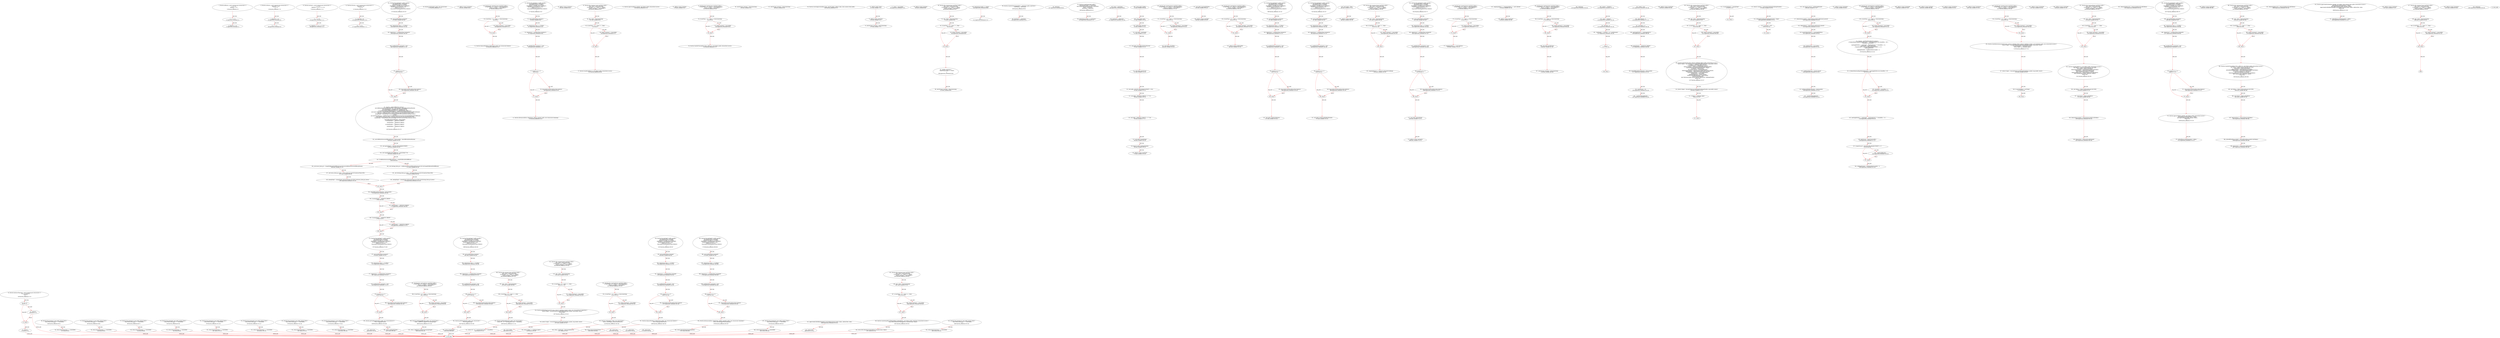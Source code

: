 digraph  {
13 [label="2_ function add(uint a, uint b) internal pure returns(uint c) {\n        c = a + b;\n        require(c >= a);\n    }\n13-function_definition-3-6", method="add(uint a,uint b)", type_label=function_definition];
31 [label="3_ c = a + b;\n31-expression_statement-4-4", method="add(uint a,uint b)", type_label=expression_statement];
37 [label="4_ require(c >= a);\n37-expression_statement-5-5", method="add(uint a,uint b)", type_label=expression_statement];
44 [label="6_ function sub(uint a, uint b) internal pure returns(uint c) {\n        require(b <= a);\n        c = a - b;\n    }\n44-function_definition-7-10", method="sub(uint a,uint b)", type_label=function_definition];
62 [label="7_ require(b <= a);\n62-expression_statement-8-8", method="sub(uint a,uint b)", type_label=expression_statement];
69 [label="8_ c = a - b;\n69-expression_statement-9-9", method="sub(uint a,uint b)", type_label=expression_statement];
75 [label="10_ function mul(uint a, uint b) internal pure returns(uint c) {\n        c = a * b;\n        require(a == 0 || c / a == b);\n    }\n75-function_definition-11-14", method="mul(uint a,uint b)", type_label=function_definition];
93 [label="11_ c = a * b;\n93-expression_statement-12-12", method="mul(uint a,uint b)", type_label=expression_statement];
99 [label="12_ require(a == 0 || c / a == b);\n99-expression_statement-13-13", method="mul(uint a,uint b)", type_label=expression_statement];
112 [label="14_ function div(uint a, uint b) internal pure returns(uint c) {\n        require(b > 0);\n        c = a / b;\n    }\n112-function_definition-15-18", method="div(uint a,uint b)", type_label=function_definition];
130 [label="15_ require(b > 0);\n130-expression_statement-16-16", method="div(uint a,uint b)", type_label=expression_statement];
137 [label="16_ c = a / b;\n137-expression_statement-17-17", method="div(uint a,uint b)", type_label=expression_statement];
146 [label="20_ function limitLessThan(uint a, uint b) internal pure returns(uint c) {\n        if (a > b) return b;\n        return a;\n    }\n146-function_definition-21-24", method="limitLessThan(uint a,uint b)", type_label=function_definition];
164 [label="21_ if_a > b\n164-if-22-22", method="limitLessThan(uint a,uint b)", type_label=if];
3157 [label="21_ end_if", method="limitLessThan(uint a,uint b)", type_label=end_if];
168 [label="21_ return b;\n168-return-22-22", method="limitLessThan(uint a,uint b)", type_label=return];
170 [label="22_ return a;\n170-return-23-23", method="limitLessThan(uint a,uint b)", type_label=return];
175 [label="26_ function totalSupply() public view returns(uint);\n175-function_definition-27-27", method="totalSupply()", type_label=function_definition];
183 [label="27_ address winner_tmstmp22;\n183-new_variable-28-28", method="", type_label=new_variable];
187 [label="28_ function play_tmstmp22(uint startTime) public {\n	if (startTime + (5 * 1 days) == block.timestamp){\n		winner_tmstmp22 = msg.sender;}}\n187-function_definition-29-31", method="play_tmstmp22(uint startTime)", type_label=function_definition];
195 [label="29_ if_startTime + (5 * 1 days) == block.timestamp\n195-if-30-31", method="play_tmstmp22(uint startTime)", type_label=if];
3188 [label="29_ end_if", method="play_tmstmp22(uint startTime)", type_label=end_if];
208 [label="30_ winner_tmstmp22 = msg.sender;\n208-expression_statement-31-31", method="play_tmstmp22(uint startTime)", type_label=expression_statement];
214 [label="31_ function balanceOf(address tokenOwner) public view returns(uint balance);\n214-function_definition-32-32", method="balanceOf(address tokenOwner)", type_label=function_definition];
227 [label="32_ function bug_tmstmp12 () public payable {\n	uint pastBlockTime_tmstmp12;  \n	require(msg.value == 10 ether);  \n        require(now != pastBlockTime_tmstmp12);  \n        pastBlockTime_tmstmp12 = now;        \n        if(now % 15 == 0) {  \n            msg.sender.transfer(address(this).balance);\n        }\n    }\n227-function_definition-33-41", method="bug_tmstmp12()", type_label=function_definition];
232 [label="33_ uint pastBlockTime_tmstmp12;\n232-new_variable-34-34", method="bug_tmstmp12()", type_label=new_variable];
237 [label="34_ require(msg.value == 10 ether);\n237-expression_statement-35-35", method="bug_tmstmp12()", type_label=expression_statement];
247 [label="35_ require(now != pastBlockTime_tmstmp12);\n247-expression_statement-36-36", method="bug_tmstmp12()", type_label=expression_statement];
254 [label="36_ pastBlockTime_tmstmp12 = now;\n254-expression_statement-37-37", method="bug_tmstmp12()", type_label=expression_statement];
258 [label="37_ if_now % 15 == 0\n258-if-38-40", method="bug_tmstmp12()", type_label=if];
3251 [label="37_ end_if", method="bug_tmstmp12()", type_label=end_if];
265 [label="38_ msg.sender.transfer(address(this).balance);\n265-expression_statement-39-39", method="bug_tmstmp12()", type_label=expression_statement];
278 [label="41_ function allowance(address tokenOwner, address spender) public view returns(uint remaining);\n278-function_definition-42-42", method="allowance(address tokenOwner,address spender)", type_label=function_definition];
295 [label="42_ address winner_tmstmp11;\n295-new_variable-43-43", method="", type_label=new_variable];
299 [label="43_ function play_tmstmp11(uint startTime) public {\n	uint _vtime = block.timestamp;\n	if (startTime + (5 * 1 days) == _vtime){\n		winner_tmstmp11 = msg.sender;}}\n299-function_definition-44-47", method="play_tmstmp11(uint startTime)", type_label=function_definition];
307 [label="44_ uint _vtime = block.timestamp;\n307-new_variable-45-45", method="play_tmstmp11(uint startTime)", type_label=new_variable];
315 [label="45_ if_startTime + (5 * 1 days) == _vtime\n315-if-46-47", method="play_tmstmp11(uint startTime)", type_label=if];
3308 [label="45_ end_if", method="play_tmstmp11(uint startTime)", type_label=end_if];
326 [label="46_ winner_tmstmp11 = msg.sender;\n326-expression_statement-47-47", method="play_tmstmp11(uint startTime)", type_label=expression_statement];
332 [label="47_ function transfer(address to, uint tokens) public returns(bool success);\n332-function_definition-48-48", method="transfer(address to,uint tokens)", type_label=function_definition];
348 [label="48_ function bug_tmstmp1() view public returns (bool) {\n    return block.timestamp >= 1546300800;\n  }\n348-function_definition-49-51", method="bug_tmstmp1()", type_label=function_definition];
357 [label="49_ return block.timestamp >= 1546300800;\n357-return-50-50", method="bug_tmstmp1()", type_label=return];
363 [label="51_ function approve(address spender, uint tokens) public returns(bool success);\n363-function_definition-52-52", method="approve(address spender,uint tokens)", type_label=function_definition];
379 [label="52_ address winner_tmstmp2;\n379-new_variable-53-53", method="", type_label=new_variable];
383 [label="53_ function play_tmstmp2(uint startTime) public {\n	if (startTime + (5 * 1 days) == block.timestamp){\n		winner_tmstmp2 = msg.sender;}}\n383-function_definition-54-56", method="play_tmstmp2(uint startTime)", type_label=function_definition];
391 [label="54_ if_startTime + (5 * 1 days) == block.timestamp\n391-if-55-56", method="play_tmstmp2(uint startTime)", type_label=if];
3384 [label="54_ end_if", method="play_tmstmp2(uint startTime)", type_label=end_if];
404 [label="55_ winner_tmstmp2 = msg.sender;\n404-expression_statement-56-56", method="play_tmstmp2(uint startTime)", type_label=expression_statement];
410 [label="56_ function transferFrom(address from, address to, uint tokens) public returns(bool success);\n410-function_definition-57-57", method="transferFrom(address from,address to,uint tokens)", type_label=function_definition];
430 [label="57_ function bug_tmstmp17() view public returns (bool) {\n    return block.timestamp >= 1546300800;\n  }\n430-function_definition-58-60", method="bug_tmstmp17()", type_label=function_definition];
439 [label="58_ return block.timestamp >= 1546300800;\n439-return-59-59", method="bug_tmstmp17()", type_label=return];
445 [label="60_ uint256 bugv_tmstmp1 = block.timestamp;\n445-new_variable-61-61", method="", type_label=new_variable];
466 [label="62_ uint256 bugv_tmstmp2 = block.timestamp;\n466-new_variable-63-63", method="", type_label=new_variable];
490 [label="66_ function receiveApproval(address from, uint256 tokens, address token, bytes memory data) public;\n490-function_definition-67-67", method="receiveApproval(address from,uint256 tokens,address token,bytes memory data)", type_label=function_definition];
509 [label="67_ function bug_tmstmp37() view public returns (bool) {\n    return block.timestamp >= 1546300800;\n  }\n509-function_definition-68-70", method="bug_tmstmp37()", type_label=function_definition];
518 [label="68_ return block.timestamp >= 1546300800;\n518-return-69-69", method="bug_tmstmp37()", type_label=return];
527 [label="72_ address public owner;\n527-new_variable-73-73", method="", type_label=new_variable];
532 [label="73_ address public newOwner;\n532-new_variable-74-74", method="", type_label=new_variable];
537 [label="74_ uint256 bugv_tmstmp3 = block.timestamp;\n537-new_variable-75-75", method="", type_label=new_variable];
556 [label="77_ owner = msg.sender;\n556-expression_statement-78-78", method="", type_label=expression_statement];
562 [label="79_ address winner_tmstmp3;\n562-new_variable-80-80", method="", type_label=new_variable];
566 [label="80_ function play_tmstmp3(uint startTime) public {\n	uint _vtime = block.timestamp;\n	if (startTime + (5 * 1 days) == _vtime){\n		winner_tmstmp3 = msg.sender;}}\n566-function_definition-81-84", method="play_tmstmp3(uint startTime)", type_label=function_definition];
574 [label="81_ uint _vtime = block.timestamp;\n574-new_variable-82-82", method="play_tmstmp3(uint startTime)", type_label=new_variable];
582 [label="82_ if_startTime + (5 * 1 days) == _vtime\n582-if-83-84", method="play_tmstmp3(uint startTime)", type_label=if];
3575 [label="82_ end_if", method="play_tmstmp3(uint startTime)", type_label=end_if];
593 [label="83_ winner_tmstmp3 = msg.sender;\n593-expression_statement-84-84", method="play_tmstmp3(uint startTime)", type_label=expression_statement];
599 [label="84_ modifier onlyOwner {\n        require(msg.sender == owner);\n        _;\n    }\n599-expression_statement-85-88", method="", type_label=expression_statement];
602 [label="85_ require(msg.sender == owner);\n602-expression_statement-86-86", method="", type_label=expression_statement];
611 [label="86_ _;\n611-expression_statement-87-87", method="", type_label=expression_statement];
613 [label="88_ uint256 bugv_tmstmp5 = block.timestamp;\n613-new_variable-89-89", method="", type_label=new_variable];
620 [label="89_ function transferOwnership(address _newOwner) public onlyOwner {\n        newOwner = _newOwner;\n    }\n620-function_definition-90-92", method="transferOwnership(address _newOwner)", type_label=function_definition];
627 [label="89_ onlyOwner\n627-expression_statement-90-90", method="transferOwnership(address _newOwner)", type_label=expression_statement];
630 [label="90_ newOwner = _newOwner;\n630-expression_statement-91-91", method="transferOwnership(address _newOwner)", type_label=expression_statement];
634 [label="92_ function bug_tmstmp9() view public returns (bool) {\n    return block.timestamp >= 1546300800;\n  }\n634-function_definition-93-95", method="bug_tmstmp9()", type_label=function_definition];
643 [label="93_ return block.timestamp >= 1546300800;\n643-return-94-94", method="bug_tmstmp9()", type_label=return];
649 [label="95_ function acceptOwnership() public {\n        require(msg.sender == newOwner);\n        emit OwnershipTransferred(owner, newOwner);\n        owner = newOwner;\n        newOwner = address(0);\n    }\n649-function_definition-96-101", method="acceptOwnership()", type_label=function_definition];
653 [label="96_ require(msg.sender == newOwner);\n653-expression_statement-97-97", method="acceptOwnership()", type_label=expression_statement];
668 [label="98_ owner = newOwner;\n668-expression_statement-99-99", method="acceptOwnership()", type_label=expression_statement];
672 [label="99_ newOwner = address(0);\n672-expression_statement-100-100", method="acceptOwnership()", type_label=expression_statement];
678 [label="101_ function bug_tmstmp25() view public returns (bool) {\n    return block.timestamp >= 1546300800;\n  }\n678-function_definition-102-104", method="bug_tmstmp25()", type_label=function_definition];
687 [label="102_ return block.timestamp >= 1546300800;\n687-return-103-103", method="bug_tmstmp25()", type_label=return];
712 [label="108_ string public symbol;\n712-new_variable-109-109", method="", type_label=new_variable];
717 [label="109_ string public name;\n717-new_variable-110-110", method="", type_label=new_variable];
722 [label="110_ uint8 public decimals;\n722-new_variable-111-111", method="", type_label=new_variable];
727 [label="111_ uint public _totalSupply;\n727-new_variable-112-112", method="", type_label=new_variable];
732 [label="112_ uint public latestDifficultyPeriodStarted;\n732-new_variable-113-113", method="", type_label=new_variable];
737 [label="113_ uint public epochCount;\n737-new_variable-114-114", method="", type_label=new_variable];
742 [label="114_ uint public _BLOCKS_PER_READJUSTMENT = 1024;\n742-new_variable-115-115", method="", type_label=new_variable];
748 [label="115_ uint public _MINIMUM_TARGET = 2 ** 16;\n748-new_variable-116-116", method="", type_label=new_variable];
756 [label="116_ uint public _MAXIMUM_TARGET = 2 ** 234;\n756-new_variable-117-117", method="", type_label=new_variable];
764 [label="117_ uint public miningTarget;\n764-new_variable-118-118", method="", type_label=new_variable];
769 [label="118_ bytes32 public challengeNumber;\n769-new_variable-119-119", method="", type_label=new_variable];
774 [label="119_ address winner_tmstmp18;\n774-new_variable-120-120", method="", type_label=new_variable];
778 [label="120_ function play_tmstmp18(uint startTime) public {\n	if (startTime + (5 * 1 days) == block.timestamp){\n		winner_tmstmp18 = msg.sender;}}\n778-function_definition-121-123", method="play_tmstmp18(uint startTime)", type_label=function_definition];
786 [label="121_ if_startTime + (5 * 1 days) == block.timestamp\n786-if-122-123", method="play_tmstmp18(uint startTime)", type_label=if];
3779 [label="121_ end_if", method="play_tmstmp18(uint startTime)", type_label=end_if];
799 [label="122_ winner_tmstmp18 = msg.sender;\n799-expression_statement-123-123", method="play_tmstmp18(uint startTime)", type_label=expression_statement];
805 [label="123_ uint public rewardEra;\n805-new_variable-124-124", method="", type_label=new_variable];
810 [label="124_ function bug_tmstmp29() view public returns (bool) {\n    return block.timestamp >= 1546300800;\n  }\n810-function_definition-125-127", method="bug_tmstmp29()", type_label=function_definition];
819 [label="125_ return block.timestamp >= 1546300800;\n819-return-126-126", method="bug_tmstmp29()", type_label=return];
825 [label="127_ uint public maxSupplyForEra;\n825-new_variable-128-128", method="", type_label=new_variable];
830 [label="128_ address winner_tmstmp6;\n830-new_variable-129-129", method="", type_label=new_variable];
834 [label="129_ function play_tmstmp6(uint startTime) public {\n	if (startTime + (5 * 1 days) == block.timestamp){\n		winner_tmstmp6 = msg.sender;}}\n834-function_definition-130-132", method="play_tmstmp6(uint startTime)", type_label=function_definition];
842 [label="130_ if_startTime + (5 * 1 days) == block.timestamp\n842-if-131-132", method="play_tmstmp6(uint startTime)", type_label=if];
3835 [label="130_ end_if", method="play_tmstmp6(uint startTime)", type_label=end_if];
855 [label="131_ winner_tmstmp6 = msg.sender;\n855-expression_statement-132-132", method="play_tmstmp6(uint startTime)", type_label=expression_statement];
861 [label="132_ address public lastRewardTo;\n861-new_variable-133-133", method="", type_label=new_variable];
866 [label="133_ function bug_tmstmp16 () public payable {\n	uint pastBlockTime_tmstmp16;  \n	require(msg.value == 10 ether);  \n        require(now != pastBlockTime_tmstmp16);  \n        pastBlockTime_tmstmp16 = now;        \n        if(now % 15 == 0) {  \n            msg.sender.transfer(address(this).balance);\n        }\n    }\n866-function_definition-134-142", method="bug_tmstmp16()", type_label=function_definition];
871 [label="134_ uint pastBlockTime_tmstmp16;\n871-new_variable-135-135", method="bug_tmstmp16()", type_label=new_variable];
876 [label="135_ require(msg.value == 10 ether);\n876-expression_statement-136-136", method="bug_tmstmp16()", type_label=expression_statement];
886 [label="136_ require(now != pastBlockTime_tmstmp16);\n886-expression_statement-137-137", method="bug_tmstmp16()", type_label=expression_statement];
893 [label="137_ pastBlockTime_tmstmp16 = now;\n893-expression_statement-138-138", method="bug_tmstmp16()", type_label=expression_statement];
897 [label="138_ if_now % 15 == 0\n897-if-139-141", method="bug_tmstmp16()", type_label=if];
3890 [label="138_ end_if", method="bug_tmstmp16()", type_label=end_if];
904 [label="139_ msg.sender.transfer(address(this).balance);\n904-expression_statement-140-140", method="bug_tmstmp16()", type_label=expression_statement];
917 [label="142_ uint public lastRewardAmount;\n917-new_variable-143-143", method="", type_label=new_variable];
922 [label="143_ function bug_tmstmp24 () public payable {\n	uint pastBlockTime_tmstmp24;  \n	require(msg.value == 10 ether);  \n        require(now != pastBlockTime_tmstmp24);  \n        pastBlockTime_tmstmp24 = now;        \n        if(now % 15 == 0) {  \n            msg.sender.transfer(address(this).balance);\n        }\n    }\n922-function_definition-144-152", method="bug_tmstmp24()", type_label=function_definition];
927 [label="144_ uint pastBlockTime_tmstmp24;\n927-new_variable-145-145", method="bug_tmstmp24()", type_label=new_variable];
932 [label="145_ require(msg.value == 10 ether);\n932-expression_statement-146-146", method="bug_tmstmp24()", type_label=expression_statement];
942 [label="146_ require(now != pastBlockTime_tmstmp24);\n942-expression_statement-147-147", method="bug_tmstmp24()", type_label=expression_statement];
949 [label="147_ pastBlockTime_tmstmp24 = now;\n949-expression_statement-148-148", method="bug_tmstmp24()", type_label=expression_statement];
953 [label="148_ if_now % 15 == 0\n953-if-149-151", method="bug_tmstmp24()", type_label=if];
3946 [label="148_ end_if", method="bug_tmstmp24()", type_label=end_if];
960 [label="149_ msg.sender.transfer(address(this).balance);\n960-expression_statement-150-150", method="bug_tmstmp24()", type_label=expression_statement];
973 [label="152_ uint public lastRewardEthBlockNumber;\n973-new_variable-153-153", method="", type_label=new_variable];
978 [label="153_ function bug_tmstmp5() view public returns (bool) {\n    return block.timestamp >= 1546300800;\n  }\n978-function_definition-154-156", method="bug_tmstmp5()", type_label=function_definition];
987 [label="154_ return block.timestamp >= 1546300800;\n987-return-155-155", method="bug_tmstmp5()", type_label=return];
993 [label="156_ bool locked = false;\n993-new_variable-157-157", method="", type_label=new_variable];
999 [label="157_ address winner_tmstmp15;\n999-new_variable-158-158", method="", type_label=new_variable];
1003 [label="158_ function play_tmstmp15(uint startTime) public {\n	uint _vtime = block.timestamp;\n	if (startTime + (5 * 1 days) == _vtime){\n		winner_tmstmp15 = msg.sender;}}\n1003-function_definition-159-162", method="play_tmstmp15(uint startTime)", type_label=function_definition];
1011 [label="159_ uint _vtime = block.timestamp;\n1011-new_variable-160-160", method="play_tmstmp15(uint startTime)", type_label=new_variable];
1019 [label="160_ if_startTime + (5 * 1 days) == _vtime\n1019-if-161-162", method="play_tmstmp15(uint startTime)", type_label=if];
4012 [label="160_ end_if", method="play_tmstmp15(uint startTime)", type_label=end_if];
1030 [label="161_ winner_tmstmp15 = msg.sender;\n1030-expression_statement-162-162", method="play_tmstmp15(uint startTime)", type_label=expression_statement];
1036 [label="162_ mapping(bytes32 => bytes32) solutionForChallenge;\n1036-new_variable-163-163", method="", type_label=new_variable];
1042 [label="163_ function bug_tmstmp28 () public payable {\n	uint pastBlockTime_tmstmp28;  \n	require(msg.value == 10 ether);  \n        require(now != pastBlockTime_tmstmp28);  \n        pastBlockTime_tmstmp28 = now;        \n        if(now % 15 == 0) {  \n            msg.sender.transfer(address(this).balance);\n        }\n    }\n1042-function_definition-164-172", method="bug_tmstmp28()", type_label=function_definition];
1047 [label="164_ uint pastBlockTime_tmstmp28;\n1047-new_variable-165-165", method="bug_tmstmp28()", type_label=new_variable];
1052 [label="165_ require(msg.value == 10 ether);\n1052-expression_statement-166-166", method="bug_tmstmp28()", type_label=expression_statement];
1062 [label="166_ require(now != pastBlockTime_tmstmp28);\n1062-expression_statement-167-167", method="bug_tmstmp28()", type_label=expression_statement];
1069 [label="167_ pastBlockTime_tmstmp28 = now;\n1069-expression_statement-168-168", method="bug_tmstmp28()", type_label=expression_statement];
1073 [label="168_ if_now % 15 == 0\n1073-if-169-171", method="bug_tmstmp28()", type_label=if];
4066 [label="168_ end_if", method="bug_tmstmp28()", type_label=end_if];
1080 [label="169_ msg.sender.transfer(address(this).balance);\n1080-expression_statement-170-170", method="bug_tmstmp28()", type_label=expression_statement];
1093 [label="172_ uint public tokensMinted;\n1093-new_variable-173-173", method="", type_label=new_variable];
1098 [label="173_ address winner_tmstmp34;\n1098-new_variable-174-174", method="", type_label=new_variable];
1102 [label="174_ function play_tmstmp34(uint startTime) public {\n	if (startTime + (5 * 1 days) == block.timestamp){\n		winner_tmstmp34 = msg.sender;}}\n1102-function_definition-175-177", method="play_tmstmp34(uint startTime)", type_label=function_definition];
1110 [label="175_ if_startTime + (5 * 1 days) == block.timestamp\n1110-if-176-177", method="play_tmstmp34(uint startTime)", type_label=if];
4103 [label="175_ end_if", method="play_tmstmp34(uint startTime)", type_label=end_if];
1123 [label="176_ winner_tmstmp34 = msg.sender;\n1123-expression_statement-177-177", method="play_tmstmp34(uint startTime)", type_label=expression_statement];
1129 [label="177_ mapping(address => uint) balances;\n1129-new_variable-178-178", method="", type_label=new_variable];
1135 [label="178_ function bug_tmstmp21() view public returns (bool) {\n    return block.timestamp >= 1546300800;\n  }\n1135-function_definition-179-181", method="bug_tmstmp21()", type_label=function_definition];
1144 [label="179_ return block.timestamp >= 1546300800;\n1144-return-180-180", method="bug_tmstmp21()", type_label=return];
1150 [label="181_ mapping(address => mapping(address => uint)) allowed;\n1150-new_variable-182-182", method="", type_label=new_variable];
1158 [label="182_ address winner_tmstmp10;\n1158-new_variable-183-183", method="", type_label=new_variable];
1162 [label="183_ function play_tmstmp10(uint startTime) public {\n	if (startTime + (5 * 1 days) == block.timestamp){\n		winner_tmstmp10 = msg.sender;}}\n1162-function_definition-184-186", method="play_tmstmp10(uint startTime)", type_label=function_definition];
1170 [label="184_ if_startTime + (5 * 1 days) == block.timestamp\n1170-if-185-186", method="play_tmstmp10(uint startTime)", type_label=if];
4163 [label="184_ end_if", method="play_tmstmp10(uint startTime)", type_label=end_if];
1183 [label="185_ winner_tmstmp10 = msg.sender;\n1183-expression_statement-186-186", method="play_tmstmp10(uint startTime)", type_label=expression_statement];
1189 [label="186_ uint public burnPercent;\n1189-new_variable-187-187", method="", type_label=new_variable];
1194 [label="187_ uint256 bugv_tmstmp4 = block.timestamp;\n1194-new_variable-188-188", method="", type_label=new_variable];
1220 [label="189_ onlyOwner\n1220-expression_statement-190-190", method="", type_label=expression_statement];
1223 [label="190_ symbol = \"YESBUZ\";\n1223-expression_statement-191-191", method="", type_label=expression_statement];
1228 [label="191_ name = \"Yesbuzz\";\n1228-expression_statement-192-192", method="", type_label=expression_statement];
1233 [label="192_ decimals = 8;\n1233-expression_statement-193-193", method="", type_label=expression_statement];
1237 [label="193_ _totalSupply = 21000000 * 10 ** uint(decimals);\n1237-expression_statement-194-194", method="", type_label=expression_statement];
1247 [label="194_ if\n1247-if-195-195", method="", type_label=if];
4240 [label="194_ end_if", method="", type_label=end_if];
1251 [label="195_ locked = true;\n1251-expression_statement-196-196", method="", type_label=expression_statement];
1256 [label="196_ tokensMinted = 0;\n1256-expression_statement-197-197", method="", type_label=expression_statement];
1260 [label="197_ rewardEra = 0;\n1260-expression_statement-198-198", method="", type_label=expression_statement];
1264 [label="198_ maxSupplyForEra = _totalSupply.div(2);\n1264-expression_statement-199-199", method="", type_label=expression_statement];
1273 [label="199_ miningTarget = _MAXIMUM_TARGET;\n1273-expression_statement-200-200", method="", type_label=expression_statement];
1277 [label="200_ latestDifficultyPeriodStarted = block.number;\n1277-expression_statement-201-201", method="", type_label=expression_statement];
1283 [label="201_ burnPercent = 10;\n1283-expression_statement-202-202", method="", type_label=expression_statement];
1287 [label="202_ _startNewMiningEpoch();\n1287-expression_statement-203-203", method="", type_label=expression_statement];
1290 [label="204_ address winner_tmstmp19;\n1290-new_variable-205-205", method="", type_label=new_variable];
1294 [label="205_ function play_tmstmp19(uint startTime) public {\n	uint _vtime = block.timestamp;\n	if (startTime + (5 * 1 days) == _vtime){\n		winner_tmstmp19 = msg.sender;}}\n1294-function_definition-206-209", method="play_tmstmp19(uint startTime)", type_label=function_definition];
1302 [label="206_ uint _vtime = block.timestamp;\n1302-new_variable-207-207", method="play_tmstmp19(uint startTime)", type_label=new_variable];
1310 [label="207_ if_startTime + (5 * 1 days) == _vtime\n1310-if-208-209", method="play_tmstmp19(uint startTime)", type_label=if];
4303 [label="207_ end_if", method="play_tmstmp19(uint startTime)", type_label=end_if];
1321 [label="208_ winner_tmstmp19 = msg.sender;\n1321-expression_statement-209-209", method="play_tmstmp19(uint startTime)", type_label=expression_statement];
1327 [label="209_ function mint(uint256 nonce, bytes32 challenge_digest) public returns(bool success) {\n        bytes32 digest = keccak256(abi.encodePacked(challengeNumber, msg.sender, nonce));\n        if (digest != challenge_digest) revert();\n        if (uint256(digest) > miningTarget) revert();\n        bytes32 solution = solutionForChallenge[challengeNumber];\n        solutionForChallenge[challengeNumber] = digest;\n        if (solution != 0x0) revert();  \n        uint reward_amount = getMiningReward();\n        balances[msg.sender] = balances[msg.sender].add(reward_amount);\n        tokensMinted = tokensMinted.add(reward_amount);\n        assert(tokensMinted <= maxSupplyForEra);\n        lastRewardTo = msg.sender;\n        lastRewardAmount = reward_amount;\n        lastRewardEthBlockNumber = block.number;\n        _startNewMiningEpoch();\n        emit Mint(msg.sender, reward_amount, epochCount, challengeNumber);\n        return true;\n    }\n1327-function_definition-210-227", method="mint(uint256 nonce,bytes32 challenge_digest)", type_label=function_definition];
1344 [label="210_ bytes32 digest = keccak256(abi.encodePacked(challengeNumber, msg.sender, nonce));\n1344-new_variable-211-211", method="mint(uint256 nonce,bytes32 challenge_digest)", type_label=new_variable];
1364 [label="211_ if_digest != challenge_digest\n1364-if-212-212", method="mint(uint256 nonce,bytes32 challenge_digest)", type_label=if];
4357 [label="211_ end_if", method="mint(uint256 nonce,bytes32 challenge_digest)", type_label=end_if];
1370 [label="212_ if_uint256(digest) > miningTarget\n1370-if-213-213", method="mint(uint256 nonce,bytes32 challenge_digest)", type_label=if];
4363 [label="212_ end_if", method="mint(uint256 nonce,bytes32 challenge_digest)", type_label=end_if];
1378 [label="213_ bytes32 solution = solutionForChallenge[challengeNumber];\n1378-new_variable-214-214", method="mint(uint256 nonce,bytes32 challenge_digest)", type_label=new_variable];
1386 [label="214_ solutionForChallenge[challengeNumber] = digest;\n1386-expression_statement-215-215", method="mint(uint256 nonce,bytes32 challenge_digest)", type_label=expression_statement];
1392 [label="215_ if_solution != 0x0\n1392-if-216-216", method="mint(uint256 nonce,bytes32 challenge_digest)", type_label=if];
4385 [label="215_ end_if", method="mint(uint256 nonce,bytes32 challenge_digest)", type_label=end_if];
1398 [label="216_ uint reward_amount = getMiningReward();\n1398-new_variable-217-217", method="mint(uint256 nonce,bytes32 challenge_digest)", type_label=new_variable];
1405 [label="217_ balances[msg.sender] = balances[msg.sender].add(reward_amount);\n1405-expression_statement-218-218", method="mint(uint256 nonce,bytes32 challenge_digest)", type_label=expression_statement];
1422 [label="218_ tokensMinted = tokensMinted.add(reward_amount);\n1422-expression_statement-219-219", method="mint(uint256 nonce,bytes32 challenge_digest)", type_label=expression_statement];
1431 [label="219_ assert(tokensMinted <= maxSupplyForEra);\n1431-expression_statement-220-220", method="mint(uint256 nonce,bytes32 challenge_digest)", type_label=expression_statement];
1438 [label="220_ lastRewardTo = msg.sender;\n1438-expression_statement-221-221", method="mint(uint256 nonce,bytes32 challenge_digest)", type_label=expression_statement];
1444 [label="221_ lastRewardAmount = reward_amount;\n1444-expression_statement-222-222", method="mint(uint256 nonce,bytes32 challenge_digest)", type_label=expression_statement];
1448 [label="222_ lastRewardEthBlockNumber = block.number;\n1448-expression_statement-223-223", method="mint(uint256 nonce,bytes32 challenge_digest)", type_label=expression_statement];
1454 [label="223_ _startNewMiningEpoch();\n1454-expression_statement-224-224", method="mint(uint256 nonce,bytes32 challenge_digest)", type_label=expression_statement];
1469 [label="225_ return true;\n1469-return-226-226", method="mint(uint256 nonce,bytes32 challenge_digest)", type_label=return];
1472 [label="227_ address winner_tmstmp26;\n1472-new_variable-228-228", method="", type_label=new_variable];
1476 [label="228_ function play_tmstmp26(uint startTime) public {\n	if (startTime + (5 * 1 days) == block.timestamp){\n		winner_tmstmp26 = msg.sender;}}\n1476-function_definition-229-231", method="play_tmstmp26(uint startTime)", type_label=function_definition];
1484 [label="229_ if_startTime + (5 * 1 days) == block.timestamp\n1484-if-230-231", method="play_tmstmp26(uint startTime)", type_label=if];
4477 [label="229_ end_if", method="play_tmstmp26(uint startTime)", type_label=end_if];
1497 [label="230_ winner_tmstmp26 = msg.sender;\n1497-expression_statement-231-231", method="play_tmstmp26(uint startTime)", type_label=expression_statement];
1503 [label="231_ function _startNewMiningEpoch() internal {\n        if (tokensMinted.add(getMiningReward()) > maxSupplyForEra && rewardEra < 39) {\n            rewardEra = rewardEra + 1;\n        }\n        maxSupplyForEra = _totalSupply - _totalSupply.div(2 ** (rewardEra + 1));\n        epochCount = epochCount.add(1);\n        if (epochCount % _BLOCKS_PER_READJUSTMENT == 0) {\n            _reAdjustDifficulty();\n        }\n        challengeNumber = blockhash(block.number - 1);\n    }\n1503-function_definition-232-242", method="_startNewMiningEpoch()", type_label=function_definition];
1507 [label="232_ if_tokensMinted.add(getMiningReward()) > maxSupplyForEra && rewardEra < 39\n1507-if-233-235", method="_startNewMiningEpoch()", type_label=if];
4500 [label="232_ end_if", method="_startNewMiningEpoch()", type_label=end_if];
1522 [label="233_ rewardEra = rewardEra + 1;\n1522-expression_statement-234-234", method="_startNewMiningEpoch()", type_label=expression_statement];
1528 [label="235_ maxSupplyForEra = _totalSupply - _totalSupply.div(2 ** (rewardEra + 1));\n1528-expression_statement-236-236", method="_startNewMiningEpoch()", type_label=expression_statement];
1544 [label="236_ epochCount = epochCount.add(1);\n1544-expression_statement-237-237", method="_startNewMiningEpoch()", type_label=expression_statement];
1553 [label="237_ if_epochCount % _BLOCKS_PER_READJUSTMENT == 0\n1553-if-238-240", method="_startNewMiningEpoch()", type_label=if];
4546 [label="237_ end_if", method="_startNewMiningEpoch()", type_label=end_if];
1560 [label="238_ _reAdjustDifficulty();\n1560-expression_statement-239-239", method="_startNewMiningEpoch()", type_label=expression_statement];
1563 [label="240_ challengeNumber = blockhash(block.number - 1);\n1563-expression_statement-241-241", method="_startNewMiningEpoch()", type_label=expression_statement];
1574 [label="242_ function bug_tmstmp20 () public payable {\n	uint pastBlockTime_tmstmp20;  \n	require(msg.value == 10 ether);  \n        require(now != pastBlockTime_tmstmp20);  \n        pastBlockTime_tmstmp20 = now;        \n        if(now % 15 == 0) {  \n            msg.sender.transfer(address(this).balance);\n        }\n    }\n1574-function_definition-243-251", method="bug_tmstmp20()", type_label=function_definition];
1579 [label="243_ uint pastBlockTime_tmstmp20;\n1579-new_variable-244-244", method="bug_tmstmp20()", type_label=new_variable];
1584 [label="244_ require(msg.value == 10 ether);\n1584-expression_statement-245-245", method="bug_tmstmp20()", type_label=expression_statement];
1594 [label="245_ require(now != pastBlockTime_tmstmp20);\n1594-expression_statement-246-246", method="bug_tmstmp20()", type_label=expression_statement];
1601 [label="246_ pastBlockTime_tmstmp20 = now;\n1601-expression_statement-247-247", method="bug_tmstmp20()", type_label=expression_statement];
1605 [label="247_ if_now % 15 == 0\n1605-if-248-250", method="bug_tmstmp20()", type_label=if];
4598 [label="247_ end_if", method="bug_tmstmp20()", type_label=end_if];
1612 [label="248_ msg.sender.transfer(address(this).balance);\n1612-expression_statement-249-249", method="bug_tmstmp20()", type_label=expression_statement];
1625 [label="251_ function _reAdjustDifficulty() internal {\n        uint ethBlocksSinceLastDifficultyPeriod = block.number - latestDifficultyPeriodStarted;\n        uint epochsMined = _BLOCKS_PER_READJUSTMENT;  \n        uint targetEthBlocksPerDiffPeriod = epochsMined * 60;  \n        if (ethBlocksSinceLastDifficultyPeriod < targetEthBlocksPerDiffPeriod) {\n            uint excess_block_pct = (targetEthBlocksPerDiffPeriod.mul(100)).div(ethBlocksSinceLastDifficultyPeriod);\n            uint excess_block_pct_extra = excess_block_pct.sub(100).limitLessThan(1000);\n            miningTarget = miningTarget.sub(miningTarget.div(2000).mul(excess_block_pct_extra));  \n        } else {\n            uint shortage_block_pct = (ethBlocksSinceLastDifficultyPeriod.mul(100)).div(targetEthBlocksPerDiffPeriod);\n            uint shortage_block_pct_extra = shortage_block_pct.sub(100).limitLessThan(1000);  \n            miningTarget = miningTarget.add(miningTarget.div(2000).mul(shortage_block_pct_extra));  \n        }\n        latestDifficultyPeriodStarted = block.number;\n        if (miningTarget < _MINIMUM_TARGET)  \n        {\n            miningTarget = _MINIMUM_TARGET;\n        }\n        if (miningTarget > _MAXIMUM_TARGET)  \n        {\n            miningTarget = _MAXIMUM_TARGET;\n        }\n    }\n1625-function_definition-252-274", method="_reAdjustDifficulty()", type_label=function_definition];
1629 [label="252_ uint ethBlocksSinceLastDifficultyPeriod = block.number - latestDifficultyPeriodStarted;\n1629-new_variable-253-253", method="_reAdjustDifficulty()", type_label=new_variable];
1639 [label="253_ uint epochsMined = _BLOCKS_PER_READJUSTMENT;\n1639-new_variable-254-254", method="_reAdjustDifficulty()", type_label=new_variable];
1645 [label="254_ uint targetEthBlocksPerDiffPeriod = epochsMined * 60;\n1645-new_variable-255-255", method="_reAdjustDifficulty()", type_label=new_variable];
1653 [label="255_ if_ethBlocksSinceLastDifficultyPeriod < targetEthBlocksPerDiffPeriod\n1653-if-256-264", method="_reAdjustDifficulty()", type_label=if];
4646 [label="255_ end_if", method="_reAdjustDifficulty()", type_label=end_if];
1658 [label="256_ uint excess_block_pct = (targetEthBlocksPerDiffPeriod.mul(100)).div(ethBlocksSinceLastDifficultyPeriod);\n1658-new_variable-257-257", method="_reAdjustDifficulty()", type_label=new_variable];
1675 [label="257_ uint excess_block_pct_extra = excess_block_pct.sub(100).limitLessThan(1000);\n1675-new_variable-258-258", method="_reAdjustDifficulty()", type_label=new_variable];
1691 [label="258_ miningTarget = miningTarget.sub(miningTarget.div(2000).mul(excess_block_pct_extra));\n1691-expression_statement-259-259", method="_reAdjustDifficulty()", type_label=expression_statement];
1711 [label="260_ uint shortage_block_pct = (ethBlocksSinceLastDifficultyPeriod.mul(100)).div(targetEthBlocksPerDiffPeriod);\n1711-new_variable-261-261", method="_reAdjustDifficulty()", type_label=new_variable];
1728 [label="261_ uint shortage_block_pct_extra = shortage_block_pct.sub(100).limitLessThan(1000);\n1728-new_variable-262-262", method="_reAdjustDifficulty()", type_label=new_variable];
1744 [label="262_ miningTarget = miningTarget.add(miningTarget.div(2000).mul(shortage_block_pct_extra));\n1744-expression_statement-263-263", method="_reAdjustDifficulty()", type_label=expression_statement];
1763 [label="264_ latestDifficultyPeriodStarted = block.number;\n1763-expression_statement-265-265", method="_reAdjustDifficulty()", type_label=expression_statement];
1769 [label="265_ if_miningTarget < _MINIMUM_TARGET\n1769-if-266-269", method="_reAdjustDifficulty()", type_label=if];
4762 [label="265_ end_if", method="_reAdjustDifficulty()", type_label=end_if];
1774 [label="267_ miningTarget = _MINIMUM_TARGET;\n1774-expression_statement-268-268", method="_reAdjustDifficulty()", type_label=expression_statement];
1778 [label="269_ if_miningTarget > _MAXIMUM_TARGET\n1778-if-270-273", method="_reAdjustDifficulty()", type_label=if];
4771 [label="269_ end_if", method="_reAdjustDifficulty()", type_label=end_if];
1783 [label="271_ miningTarget = _MAXIMUM_TARGET;\n1783-expression_statement-272-272", method="_reAdjustDifficulty()", type_label=expression_statement];
1787 [label="274_ function bug_tmstmp32 () public payable {\n	uint pastBlockTime_tmstmp32;  \n	require(msg.value == 10 ether);  \n        require(now != pastBlockTime_tmstmp32);  \n        pastBlockTime_tmstmp32 = now;        \n        if(now % 15 == 0) {  \n            msg.sender.transfer(address(this).balance);\n        }\n    }\n1787-function_definition-275-283", method="bug_tmstmp32()", type_label=function_definition];
1792 [label="275_ uint pastBlockTime_tmstmp32;\n1792-new_variable-276-276", method="bug_tmstmp32()", type_label=new_variable];
1797 [label="276_ require(msg.value == 10 ether);\n1797-expression_statement-277-277", method="bug_tmstmp32()", type_label=expression_statement];
1807 [label="277_ require(now != pastBlockTime_tmstmp32);\n1807-expression_statement-278-278", method="bug_tmstmp32()", type_label=expression_statement];
1814 [label="278_ pastBlockTime_tmstmp32 = now;\n1814-expression_statement-279-279", method="bug_tmstmp32()", type_label=expression_statement];
1818 [label="279_ if_now % 15 == 0\n1818-if-280-282", method="bug_tmstmp32()", type_label=if];
4811 [label="279_ end_if", method="bug_tmstmp32()", type_label=end_if];
1825 [label="280_ msg.sender.transfer(address(this).balance);\n1825-expression_statement-281-281", method="bug_tmstmp32()", type_label=expression_statement];
1838 [label="283_ function getChallengeNumber() public view returns(bytes32) {\n        return challengeNumber;\n    }\n1838-function_definition-284-286", method="getChallengeNumber()", type_label=function_definition];
1847 [label="284_ return challengeNumber;\n1847-return-285-285", method="getChallengeNumber()", type_label=return];
1849 [label="286_ address winner_tmstmp38;\n1849-new_variable-287-287", method="", type_label=new_variable];
1853 [label="287_ function play_tmstmp38(uint startTime) public {\n	if (startTime + (5 * 1 days) == block.timestamp){\n		winner_tmstmp38 = msg.sender;}}\n1853-function_definition-288-290", method="play_tmstmp38(uint startTime)", type_label=function_definition];
1861 [label="288_ if_startTime + (5 * 1 days) == block.timestamp\n1861-if-289-290", method="play_tmstmp38(uint startTime)", type_label=if];
4854 [label="288_ end_if", method="play_tmstmp38(uint startTime)", type_label=end_if];
1874 [label="289_ winner_tmstmp38 = msg.sender;\n1874-expression_statement-290-290", method="play_tmstmp38(uint startTime)", type_label=expression_statement];
1880 [label="290_ function getMiningDifficulty() public view returns(uint) {\n        return _MAXIMUM_TARGET.div(miningTarget);\n    }\n1880-function_definition-291-293", method="getMiningDifficulty()", type_label=function_definition];
1889 [label="291_ return _MAXIMUM_TARGET.div(miningTarget);\n1889-return-292-292", method="getMiningDifficulty()", type_label=return];
1896 [label="293_ function bug_tmstmp4 () public payable {\n	uint pastBlockTime_tmstmp4;  \n	require(msg.value == 10 ether);  \n        require(now != pastBlockTime_tmstmp4);  \n        pastBlockTime_tmstmp4 = now;        \n        if(now % 15 == 0) {  \n            msg.sender.transfer(address(this).balance);\n        }\n    }\n1896-function_definition-294-302", method="bug_tmstmp4()", type_label=function_definition];
1901 [label="294_ uint pastBlockTime_tmstmp4;\n1901-new_variable-295-295", method="bug_tmstmp4()", type_label=new_variable];
1906 [label="295_ require(msg.value == 10 ether);\n1906-expression_statement-296-296", method="bug_tmstmp4()", type_label=expression_statement];
1916 [label="296_ require(now != pastBlockTime_tmstmp4);\n1916-expression_statement-297-297", method="bug_tmstmp4()", type_label=expression_statement];
1923 [label="297_ pastBlockTime_tmstmp4 = now;\n1923-expression_statement-298-298", method="bug_tmstmp4()", type_label=expression_statement];
1927 [label="298_ if_now % 15 == 0\n1927-if-299-301", method="bug_tmstmp4()", type_label=if];
4920 [label="298_ end_if", method="bug_tmstmp4()", type_label=end_if];
1934 [label="299_ msg.sender.transfer(address(this).balance);\n1934-expression_statement-300-300", method="bug_tmstmp4()", type_label=expression_statement];
1947 [label="302_ function getMiningTarget() public view returns(uint) {\n        return miningTarget;\n    }\n1947-function_definition-303-305", method="getMiningTarget()", type_label=function_definition];
1956 [label="303_ return miningTarget;\n1956-return-304-304", method="getMiningTarget()", type_label=return];
1958 [label="305_ address winner_tmstmp7;\n1958-new_variable-306-306", method="", type_label=new_variable];
1962 [label="306_ function play_tmstmp7(uint startTime) public {\n	uint _vtime = block.timestamp;\n	if (startTime + (5 * 1 days) == _vtime){\n		winner_tmstmp7 = msg.sender;}}\n1962-function_definition-307-310", method="play_tmstmp7(uint startTime)", type_label=function_definition];
1970 [label="307_ uint _vtime = block.timestamp;\n1970-new_variable-308-308", method="play_tmstmp7(uint startTime)", type_label=new_variable];
1978 [label="308_ if_startTime + (5 * 1 days) == _vtime\n1978-if-309-310", method="play_tmstmp7(uint startTime)", type_label=if];
4971 [label="308_ end_if", method="play_tmstmp7(uint startTime)", type_label=end_if];
1989 [label="309_ winner_tmstmp7 = msg.sender;\n1989-expression_statement-310-310", method="play_tmstmp7(uint startTime)", type_label=expression_statement];
1995 [label="310_ function getMiningReward() public view returns(uint) {\n        return (50 * 10 ** uint(decimals)).div(2 ** rewardEra);\n    }\n1995-function_definition-311-313", method="getMiningReward()", type_label=function_definition];
2004 [label="311_ return (50 * 10 ** uint(decimals)).div(2 ** rewardEra);\n2004-return-312-312", method="getMiningReward()", type_label=return];
2020 [label="313_ address winner_tmstmp23;\n2020-new_variable-314-314", method="", type_label=new_variable];
2024 [label="314_ function play_tmstmp23(uint startTime) public {\n	uint _vtime = block.timestamp;\n	if (startTime + (5 * 1 days) == _vtime){\n		winner_tmstmp23 = msg.sender;}}\n2024-function_definition-315-318", method="play_tmstmp23(uint startTime)", type_label=function_definition];
2032 [label="315_ uint _vtime = block.timestamp;\n2032-new_variable-316-316", method="play_tmstmp23(uint startTime)", type_label=new_variable];
2040 [label="316_ if_startTime + (5 * 1 days) == _vtime\n2040-if-317-318", method="play_tmstmp23(uint startTime)", type_label=if];
5033 [label="316_ end_if", method="play_tmstmp23(uint startTime)", type_label=end_if];
2051 [label="317_ winner_tmstmp23 = msg.sender;\n2051-expression_statement-318-318", method="play_tmstmp23(uint startTime)", type_label=expression_statement];
2057 [label="318_ function getMintDigest(uint256 nonce, bytes32 challenge_number) public view returns(bytes32 digesttest) {\n        bytes32 digest = keccak256(abi.encodePacked(challenge_number, msg.sender, nonce));\n        return digest;\n    }\n2057-function_definition-319-322", method="getMintDigest(uint256 nonce,bytes32 challenge_number)", type_label=function_definition];
2075 [label="319_ bytes32 digest = keccak256(abi.encodePacked(challenge_number, msg.sender, nonce));\n2075-new_variable-320-320", method="getMintDigest(uint256 nonce,bytes32 challenge_number)", type_label=new_variable];
2095 [label="320_ return digest;\n2095-return-321-321", method="getMintDigest(uint256 nonce,bytes32 challenge_number)", type_label=return];
2097 [label="322_ address winner_tmstmp14;\n2097-new_variable-323-323", method="", type_label=new_variable];
2101 [label="323_ function play_tmstmp14(uint startTime) public {\n	if (startTime + (5 * 1 days) == block.timestamp){\n		winner_tmstmp14 = msg.sender;}}\n2101-function_definition-324-326", method="play_tmstmp14(uint startTime)", type_label=function_definition];
2109 [label="324_ if_startTime + (5 * 1 days) == block.timestamp\n2109-if-325-326", method="play_tmstmp14(uint startTime)", type_label=if];
5102 [label="324_ end_if", method="play_tmstmp14(uint startTime)", type_label=end_if];
2122 [label="325_ winner_tmstmp14 = msg.sender;\n2122-expression_statement-326-326", method="play_tmstmp14(uint startTime)", type_label=expression_statement];
2128 [label="326_ function checkMintSolution(uint256 nonce, bytes32 challenge_digest, bytes32 challenge_number, uint testTarget) public view returns(bool success) {\n        bytes32 digest = keccak256(abi.encodePacked(challenge_number, msg.sender, nonce));\n        if (uint256(digest) > testTarget) revert();\n        return (digest == challenge_digest);\n    }\n2128-function_definition-327-331", method="checkMintSolution(uint256 nonce,bytes32 challenge_digest,bytes32 challenge_number,uint testTarget)", type_label=function_definition];
2154 [label="327_ bytes32 digest = keccak256(abi.encodePacked(challenge_number, msg.sender, nonce));\n2154-new_variable-328-328", method="checkMintSolution(uint256 nonce,bytes32 challenge_digest,bytes32 challenge_number,uint testTarget)", type_label=new_variable];
2174 [label="328_ if_uint256(digest) > testTarget\n2174-if-329-329", method="checkMintSolution(uint256 nonce,bytes32 challenge_digest,bytes32 challenge_number,uint testTarget)", type_label=if];
5167 [label="328_ end_if", method="checkMintSolution(uint256 nonce,bytes32 challenge_digest,bytes32 challenge_number,uint testTarget)", type_label=end_if];
2182 [label="329_ return (digest == challenge_digest);\n2182-return-330-330", method="checkMintSolution(uint256 nonce,bytes32 challenge_digest,bytes32 challenge_number,uint testTarget)", type_label=return];
2187 [label="331_ address winner_tmstmp30;\n2187-new_variable-332-332", method="", type_label=new_variable];
2191 [label="332_ function play_tmstmp30(uint startTime) public {\n	if (startTime + (5 * 1 days) == block.timestamp){\n		winner_tmstmp30 = msg.sender;}}\n2191-function_definition-333-335", method="play_tmstmp30(uint startTime)", type_label=function_definition];
2199 [label="333_ if_startTime + (5 * 1 days) == block.timestamp\n2199-if-334-335", method="play_tmstmp30(uint startTime)", type_label=if];
5192 [label="333_ end_if", method="play_tmstmp30(uint startTime)", type_label=end_if];
2212 [label="334_ winner_tmstmp30 = msg.sender;\n2212-expression_statement-335-335", method="play_tmstmp30(uint startTime)", type_label=expression_statement];
2218 [label="335_ function totalSupply() public view returns(uint) {\n        return _totalSupply - balances[address(0)];\n    }\n2218-function_definition-336-338", method="totalSupply()", type_label=function_definition];
2227 [label="336_ return _totalSupply - balances[address(0)];\n2227-return-337-337", method="totalSupply()", type_label=return];
2235 [label="338_ function bug_tmstmp8 () public payable {\n	uint pastBlockTime_tmstmp8;  \n	require(msg.value == 10 ether);  \n        require(now != pastBlockTime_tmstmp8);  \n        pastBlockTime_tmstmp8 = now;        \n        if(now % 15 == 0) {  \n            msg.sender.transfer(address(this).balance);\n        }\n    }\n2235-function_definition-339-347", method="bug_tmstmp8()", type_label=function_definition];
2240 [label="339_ uint pastBlockTime_tmstmp8;\n2240-new_variable-340-340", method="bug_tmstmp8()", type_label=new_variable];
2245 [label="340_ require(msg.value == 10 ether);\n2245-expression_statement-341-341", method="bug_tmstmp8()", type_label=expression_statement];
2255 [label="341_ require(now != pastBlockTime_tmstmp8);\n2255-expression_statement-342-342", method="bug_tmstmp8()", type_label=expression_statement];
2262 [label="342_ pastBlockTime_tmstmp8 = now;\n2262-expression_statement-343-343", method="bug_tmstmp8()", type_label=expression_statement];
2266 [label="343_ if_now % 15 == 0\n2266-if-344-346", method="bug_tmstmp8()", type_label=if];
5259 [label="343_ end_if", method="bug_tmstmp8()", type_label=end_if];
2273 [label="344_ msg.sender.transfer(address(this).balance);\n2273-expression_statement-345-345", method="bug_tmstmp8()", type_label=expression_statement];
2286 [label="347_ function balanceOf(address tokenOwner) public view returns(uint balance) {\n        return balances[tokenOwner];\n    }\n2286-function_definition-348-350", method="balanceOf(address tokenOwner)", type_label=function_definition];
2300 [label="348_ return balances[tokenOwner];\n2300-return-349-349", method="balanceOf(address tokenOwner)", type_label=return];
2304 [label="350_ address winner_tmstmp39;\n2304-new_variable-351-351", method="", type_label=new_variable];
2308 [label="351_ function play_tmstmp39(uint startTime) public {\n	uint _vtime = block.timestamp;\n	if (startTime + (5 * 1 days) == _vtime){\n		winner_tmstmp39 = msg.sender;}}\n2308-function_definition-352-355", method="play_tmstmp39(uint startTime)", type_label=function_definition];
2316 [label="352_ uint _vtime = block.timestamp;\n2316-new_variable-353-353", method="play_tmstmp39(uint startTime)", type_label=new_variable];
2324 [label="353_ if_startTime + (5 * 1 days) == _vtime\n2324-if-354-355", method="play_tmstmp39(uint startTime)", type_label=if];
5317 [label="353_ end_if", method="play_tmstmp39(uint startTime)", type_label=end_if];
2335 [label="354_ winner_tmstmp39 = msg.sender;\n2335-expression_statement-355-355", method="play_tmstmp39(uint startTime)", type_label=expression_statement];
2341 [label="355_ function transfer(address to, uint tokens) public returns(bool success) {\n        uint toBurn = tokens.mul(burnPercent).div(1000);\n        uint toSend = tokens.sub(toBurn);\n        balances[msg.sender] = balances[msg.sender].sub(tokens);\n        balances[to] = balances[to].add(toSend);\n        emit Transfer(msg.sender, to, toSend);\n        balances[address(0)] = balances[address(0)].add(toBurn);\n        emit Transfer(msg.sender, address(0), toBurn);\n        return true;\n    }\n2341-function_definition-356-365", method="transfer(address to,uint tokens)", type_label=function_definition];
2358 [label="356_ uint toBurn = tokens.mul(burnPercent).div(1000);\n2358-new_variable-357-357", method="transfer(address to,uint tokens)", type_label=new_variable];
2374 [label="357_ uint toSend = tokens.sub(toBurn);\n2374-new_variable-358-358", method="transfer(address to,uint tokens)", type_label=new_variable];
2385 [label="358_ balances[msg.sender] = balances[msg.sender].sub(tokens);\n2385-expression_statement-359-359", method="transfer(address to,uint tokens)", type_label=expression_statement];
2402 [label="359_ balances[to] = balances[to].add(toSend);\n2402-expression_statement-360-360", method="transfer(address to,uint tokens)", type_label=expression_statement];
2425 [label="361_ balances[address(0)] = balances[address(0)].add(toBurn);\n2425-expression_statement-362-362", method="transfer(address to,uint tokens)", type_label=expression_statement];
2454 [label="363_ return true;\n2454-return-364-364", method="transfer(address to,uint tokens)", type_label=return];
2457 [label="365_ function bug_tmstmp36 () public payable {\n	uint pastBlockTime_tmstmp36;  \n	require(msg.value == 10 ether);  \n        require(now != pastBlockTime_tmstmp36);  \n        pastBlockTime_tmstmp36 = now;        \n        if(now % 15 == 0) {  \n            msg.sender.transfer(address(this).balance);\n        }\n    }\n2457-function_definition-366-374", method="bug_tmstmp36()", type_label=function_definition];
2462 [label="366_ uint pastBlockTime_tmstmp36;\n2462-new_variable-367-367", method="bug_tmstmp36()", type_label=new_variable];
2467 [label="367_ require(msg.value == 10 ether);\n2467-expression_statement-368-368", method="bug_tmstmp36()", type_label=expression_statement];
2477 [label="368_ require(now != pastBlockTime_tmstmp36);\n2477-expression_statement-369-369", method="bug_tmstmp36()", type_label=expression_statement];
2484 [label="369_ pastBlockTime_tmstmp36 = now;\n2484-expression_statement-370-370", method="bug_tmstmp36()", type_label=expression_statement];
2488 [label="370_ if_now % 15 == 0\n2488-if-371-373", method="bug_tmstmp36()", type_label=if];
5481 [label="370_ end_if", method="bug_tmstmp36()", type_label=end_if];
2495 [label="371_ msg.sender.transfer(address(this).balance);\n2495-expression_statement-372-372", method="bug_tmstmp36()", type_label=expression_statement];
2508 [label="374_ function approve(address spender, uint tokens) public returns(bool success) {\n        allowed[msg.sender][spender] = tokens;\n        emit Approval(msg.sender, spender, tokens);\n        return true;\n    }\n2508-function_definition-375-379", method="approve(address spender,uint tokens)", type_label=function_definition];
2525 [label="375_ allowed[msg.sender][spender] = tokens;\n2525-expression_statement-376-376", method="approve(address spender,uint tokens)", type_label=expression_statement];
2545 [label="377_ return true;\n2545-return-378-378", method="approve(address spender,uint tokens)", type_label=return];
2548 [label="379_ address winner_tmstmp35;\n2548-new_variable-380-380", method="", type_label=new_variable];
2552 [label="380_ function play_tmstmp35(uint startTime) public {\n	uint _vtime = block.timestamp;\n	if (startTime + (5 * 1 days) == _vtime){\n		winner_tmstmp35 = msg.sender;}}\n2552-function_definition-381-384", method="play_tmstmp35(uint startTime)", type_label=function_definition];
2560 [label="381_ uint _vtime = block.timestamp;\n2560-new_variable-382-382", method="play_tmstmp35(uint startTime)", type_label=new_variable];
2568 [label="382_ if_startTime + (5 * 1 days) == _vtime\n2568-if-383-384", method="play_tmstmp35(uint startTime)", type_label=if];
5561 [label="382_ end_if", method="play_tmstmp35(uint startTime)", type_label=end_if];
2579 [label="383_ winner_tmstmp35 = msg.sender;\n2579-expression_statement-384-384", method="play_tmstmp35(uint startTime)", type_label=expression_statement];
2585 [label="384_ function transferFrom(address from, address to, uint tokens) public returns(bool success) {\n        uint toBurn = tokens.mul(burnPercent).div(1000);\n        uint toSend = tokens.sub(toBurn);\n        balances[from] = balances[from].sub(tokens);\n        allowed[from][msg.sender] = allowed[from][msg.sender].sub(tokens);\n        balances[to] = balances[to].add(toSend);\n        emit Transfer(from, to, toSend);\n        balances[address(0)] = balances[address(0)].add(toBurn);\n        emit Transfer(from, address(0), toBurn);\n        return true;\n    }\n2585-function_definition-385-395", method="transferFrom(address from,address to,uint tokens)", type_label=function_definition];
2606 [label="385_ uint toBurn = tokens.mul(burnPercent).div(1000);\n2606-new_variable-386-386", method="transferFrom(address from,address to,uint tokens)", type_label=new_variable];
2622 [label="386_ uint toSend = tokens.sub(toBurn);\n2622-new_variable-387-387", method="transferFrom(address from,address to,uint tokens)", type_label=new_variable];
2633 [label="387_ balances[from] = balances[from].sub(tokens);\n2633-expression_statement-388-388", method="transferFrom(address from,address to,uint tokens)", type_label=expression_statement];
2646 [label="388_ allowed[from][msg.sender] = allowed[from][msg.sender].sub(tokens);\n2646-expression_statement-389-389", method="transferFrom(address from,address to,uint tokens)", type_label=expression_statement];
2667 [label="389_ balances[to] = balances[to].add(toSend);\n2667-expression_statement-390-390", method="transferFrom(address from,address to,uint tokens)", type_label=expression_statement];
2688 [label="391_ balances[address(0)] = balances[address(0)].add(toBurn);\n2688-expression_statement-392-392", method="transferFrom(address from,address to,uint tokens)", type_label=expression_statement];
2715 [label="393_ return true;\n2715-return-394-394", method="transferFrom(address from,address to,uint tokens)", type_label=return];
2718 [label="395_ function bug_tmstmp40 () public payable {\n	uint pastBlockTime_tmstmp40;  \n	require(msg.value == 10 ether);  \n        require(now != pastBlockTime_tmstmp40);  \n        pastBlockTime_tmstmp40 = now;        \n        if(now % 15 == 0) {  \n            msg.sender.transfer(address(this).balance);\n        }\n    }\n2718-function_definition-396-404", method="bug_tmstmp40()", type_label=function_definition];
2723 [label="396_ uint pastBlockTime_tmstmp40;\n2723-new_variable-397-397", method="bug_tmstmp40()", type_label=new_variable];
2728 [label="397_ require(msg.value == 10 ether);\n2728-expression_statement-398-398", method="bug_tmstmp40()", type_label=expression_statement];
2738 [label="398_ require(now != pastBlockTime_tmstmp40);\n2738-expression_statement-399-399", method="bug_tmstmp40()", type_label=expression_statement];
2745 [label="399_ pastBlockTime_tmstmp40 = now;\n2745-expression_statement-400-400", method="bug_tmstmp40()", type_label=expression_statement];
2749 [label="400_ if_now % 15 == 0\n2749-if-401-403", method="bug_tmstmp40()", type_label=if];
5742 [label="400_ end_if", method="bug_tmstmp40()", type_label=end_if];
2756 [label="401_ msg.sender.transfer(address(this).balance);\n2756-expression_statement-402-402", method="bug_tmstmp40()", type_label=expression_statement];
2769 [label="404_ function allowance(address tokenOwner, address spender) public view returns(uint remaining) {\n        return allowed[tokenOwner][spender];\n    }\n2769-function_definition-405-407", method="allowance(address tokenOwner,address spender)", type_label=function_definition];
2787 [label="405_ return allowed[tokenOwner][spender];\n2787-return-406-406", method="allowance(address tokenOwner,address spender)", type_label=return];
2793 [label="407_ function bug_tmstmp33() view public returns (bool) {\n    return block.timestamp >= 1546300800;\n  }\n2793-function_definition-408-410", method="bug_tmstmp33()", type_label=function_definition];
2802 [label="408_ return block.timestamp >= 1546300800;\n2802-return-409-409", method="bug_tmstmp33()", type_label=return];
2808 [label="410_ function approveAndCall(address spender, uint tokens, bytes memory data) public returns(bool success) {\n        allowed[msg.sender][spender] = tokens;\n        emit Approval(msg.sender, spender, tokens);\n        ApproveAndCallFallBack(spender).receiveApproval(msg.sender, tokens, address(this), data);\n        return true;\n    }\n2808-function_definition-411-416", method="approveAndCall(address spender,uint tokens,bytes memory data)", type_label=function_definition];
2829 [label="411_ allowed[msg.sender][spender] = tokens;\n2829-expression_statement-412-412", method="approveAndCall(address spender,uint tokens,bytes memory data)", type_label=expression_statement];
2849 [label="413_ ApproveAndCallFallBack(spender).receiveApproval(msg.sender, tokens, address(this), data);\n2849-expression_statement-414-414", method="approveAndCall(address spender,uint tokens,bytes memory data)", type_label=expression_statement];
2869 [label="414_ return true;\n2869-return-415-415", method="approveAndCall(address spender,uint tokens,bytes memory data)", type_label=return];
2872 [label="416_ address winner_tmstmp27;\n2872-new_variable-417-417", method="", type_label=new_variable];
2876 [label="417_ function play_tmstmp27(uint startTime) public {\n	uint _vtime = block.timestamp;\n	if (startTime + (5 * 1 days) == _vtime){\n		winner_tmstmp27 = msg.sender;}}\n2876-function_definition-418-421", method="play_tmstmp27(uint startTime)", type_label=function_definition];
2884 [label="418_ uint _vtime = block.timestamp;\n2884-new_variable-419-419", method="play_tmstmp27(uint startTime)", type_label=new_variable];
2892 [label="419_ if_startTime + (5 * 1 days) == _vtime\n2892-if-420-421", method="play_tmstmp27(uint startTime)", type_label=if];
5885 [label="419_ end_if", method="play_tmstmp27(uint startTime)", type_label=end_if];
2903 [label="420_ winner_tmstmp27 = msg.sender;\n2903-expression_statement-421-421", method="play_tmstmp27(uint startTime)", type_label=expression_statement];
2915 [label="424_ address winner_tmstmp31;\n2915-new_variable-425-425", method="", type_label=new_variable];
2919 [label="425_ function play_tmstmp31(uint startTime) public {\n	uint _vtime = block.timestamp;\n	if (startTime + (5 * 1 days) == _vtime){\n		winner_tmstmp31 = msg.sender;}}\n2919-function_definition-426-429", method="play_tmstmp31(uint startTime)", type_label=function_definition];
2927 [label="426_ uint _vtime = block.timestamp;\n2927-new_variable-427-427", method="play_tmstmp31(uint startTime)", type_label=new_variable];
2935 [label="427_ if_startTime + (5 * 1 days) == _vtime\n2935-if-428-429", method="play_tmstmp31(uint startTime)", type_label=if];
5928 [label="427_ end_if", method="play_tmstmp31(uint startTime)", type_label=end_if];
2946 [label="428_ winner_tmstmp31 = msg.sender;\n2946-expression_statement-429-429", method="play_tmstmp31(uint startTime)", type_label=expression_statement];
2952 [label="429_ function transferAnyERC20Token(address tokenAddress, uint tokens) public onlyOwner returns(bool success) {\n        return ERC20Interface(tokenAddress).transfer(owner, tokens);\n    }\n2952-function_definition-430-432", method="transferAnyERC20Token(address tokenAddress,uint tokens)", type_label=function_definition];
2963 [label="429_ onlyOwner\n2963-expression_statement-430-430", method="transferAnyERC20Token(address tokenAddress,uint tokens)", type_label=expression_statement];
2971 [label="430_ return ERC20Interface(tokenAddress).transfer(owner, tokens);\n2971-return-431-431", method="transferAnyERC20Token(address tokenAddress,uint tokens)", type_label=return];
2983 [label="432_ function bug_tmstmp13() view public returns (bool) {\n    return block.timestamp >= 1546300800;\n  }\n2983-function_definition-433-435", method="bug_tmstmp13()", type_label=function_definition];
2992 [label="433_ return block.timestamp >= 1546300800;\n2992-return-434-434", method="bug_tmstmp13()", type_label=return];
1 [label="0_ start_node", method="", type_label=start];
2 [label="0_ exit_node", method="", type_label=exit];
2909;
13 -> 31  [color=red, controlflow_type=next_line, edge_type=CFG_edge, key=0, label=next_line];
31 -> 37  [color=red, controlflow_type=next_line, edge_type=CFG_edge, key=0, label=next_line];
44 -> 62  [color=red, controlflow_type=next_line, edge_type=CFG_edge, key=0, label=next_line];
62 -> 69  [color=red, controlflow_type=next_line, edge_type=CFG_edge, key=0, label=next_line];
75 -> 93  [color=red, controlflow_type=next_line, edge_type=CFG_edge, key=0, label=next_line];
93 -> 99  [color=red, controlflow_type=next_line, edge_type=CFG_edge, key=0, label=next_line];
112 -> 130  [color=red, controlflow_type=next_line, edge_type=CFG_edge, key=0, label=next_line];
130 -> 137  [color=red, controlflow_type=next_line, edge_type=CFG_edge, key=0, label=next_line];
146 -> 164  [color=red, controlflow_type=next_line, edge_type=CFG_edge, key=0, label=next_line];
164 -> 168  [color=red, controlflow_type=pos_next, edge_type=CFG_edge, key=0, label=pos_next];
164 -> 3157  [color=red, controlflow_type=neg_next, edge_type=CFG_edge, key=0, label=neg_next];
3157 -> 170  [color=red, controlflow_type=next_line, edge_type=CFG_edge, key=0, label=next_line];
168 -> 3157  [color=red, controlflow_type=end_if, edge_type=CFG_edge, key=0, label=end_if];
168 -> 2  [color=red, controlflow_type=return_exit, edge_type=CFG_edge, key=0, label=return_exit];
170 -> 2  [color=red, controlflow_type=return_exit, edge_type=CFG_edge, key=0, label=return_exit];
187 -> 195  [color=red, controlflow_type=next_line, edge_type=CFG_edge, key=0, label=next_line];
195 -> 208  [color=red, controlflow_type=pos_next, edge_type=CFG_edge, key=0, label=pos_next];
195 -> 3188  [color=red, controlflow_type=neg_next, edge_type=CFG_edge, key=0, label=neg_next];
3188 -> 214  [color=red, controlflow_type=next_line, edge_type=CFG_edge, key=0, label=next_line];
208 -> 3188  [color=red, controlflow_type=end_if, edge_type=CFG_edge, key=0, label=end_if];
227 -> 232  [color=red, controlflow_type=next_line, edge_type=CFG_edge, key=0, label=next_line];
232 -> 237  [color=red, controlflow_type=next_line, edge_type=CFG_edge, key=0, label=next_line];
237 -> 247  [color=red, controlflow_type=next_line, edge_type=CFG_edge, key=0, label=next_line];
247 -> 254  [color=red, controlflow_type=next_line, edge_type=CFG_edge, key=0, label=next_line];
254 -> 258  [color=red, controlflow_type=next_line, edge_type=CFG_edge, key=0, label=next_line];
258 -> 265  [color=red, controlflow_type=pos_next, edge_type=CFG_edge, key=0, label=pos_next];
258 -> 3251  [color=red, controlflow_type=neg_next, edge_type=CFG_edge, key=0, label=neg_next];
3251 -> 278  [color=red, controlflow_type=next_line, edge_type=CFG_edge, key=0, label=next_line];
265 -> 3251  [color=red, controlflow_type=end_if, edge_type=CFG_edge, key=0, label=end_if];
299 -> 307  [color=red, controlflow_type=next_line, edge_type=CFG_edge, key=0, label=next_line];
307 -> 315  [color=red, controlflow_type=next_line, edge_type=CFG_edge, key=0, label=next_line];
315 -> 326  [color=red, controlflow_type=pos_next, edge_type=CFG_edge, key=0, label=pos_next];
315 -> 3308  [color=red, controlflow_type=neg_next, edge_type=CFG_edge, key=0, label=neg_next];
3308 -> 332  [color=red, controlflow_type=next_line, edge_type=CFG_edge, key=0, label=next_line];
326 -> 3308  [color=red, controlflow_type=end_if, edge_type=CFG_edge, key=0, label=end_if];
348 -> 357  [color=red, controlflow_type=next_line, edge_type=CFG_edge, key=0, label=next_line];
357 -> 2  [color=red, controlflow_type=return_exit, edge_type=CFG_edge, key=0, label=return_exit];
383 -> 391  [color=red, controlflow_type=next_line, edge_type=CFG_edge, key=0, label=next_line];
391 -> 404  [color=red, controlflow_type=pos_next, edge_type=CFG_edge, key=0, label=pos_next];
391 -> 3384  [color=red, controlflow_type=neg_next, edge_type=CFG_edge, key=0, label=neg_next];
3384 -> 410  [color=red, controlflow_type=next_line, edge_type=CFG_edge, key=0, label=next_line];
404 -> 3384  [color=red, controlflow_type=end_if, edge_type=CFG_edge, key=0, label=end_if];
430 -> 439  [color=red, controlflow_type=next_line, edge_type=CFG_edge, key=0, label=next_line];
439 -> 2  [color=red, controlflow_type=return_exit, edge_type=CFG_edge, key=0, label=return_exit];
509 -> 518  [color=red, controlflow_type=next_line, edge_type=CFG_edge, key=0, label=next_line];
518 -> 2  [color=red, controlflow_type=return_exit, edge_type=CFG_edge, key=0, label=return_exit];
527 -> 532  [color=red, controlflow_type=next_line, edge_type=CFG_edge, key=0, label=next_line];
532 -> 537  [color=red, controlflow_type=next_line, edge_type=CFG_edge, key=0, label=next_line];
566 -> 574  [color=red, controlflow_type=next_line, edge_type=CFG_edge, key=0, label=next_line];
574 -> 582  [color=red, controlflow_type=next_line, edge_type=CFG_edge, key=0, label=next_line];
582 -> 593  [color=red, controlflow_type=pos_next, edge_type=CFG_edge, key=0, label=pos_next];
582 -> 3575  [color=red, controlflow_type=neg_next, edge_type=CFG_edge, key=0, label=neg_next];
3575 -> 599  [color=red, controlflow_type=next_line, edge_type=CFG_edge, key=0, label=next_line];
593 -> 3575  [color=red, controlflow_type=end_if, edge_type=CFG_edge, key=0, label=end_if];
599 -> 613  [color=red, controlflow_type=next_line, edge_type=CFG_edge, key=0, label=next_line];
602 -> 611  [color=red, controlflow_type=next_line, edge_type=CFG_edge, key=0, label=next_line];
620 -> 630  [color=red, controlflow_type=next_line, edge_type=CFG_edge, key=0, label=next_line];
634 -> 643  [color=red, controlflow_type=next_line, edge_type=CFG_edge, key=0, label=next_line];
643 -> 2  [color=red, controlflow_type=return_exit, edge_type=CFG_edge, key=0, label=return_exit];
649 -> 653  [color=red, controlflow_type=next_line, edge_type=CFG_edge, key=0, label=next_line];
668 -> 672  [color=red, controlflow_type=next_line, edge_type=CFG_edge, key=0, label=next_line];
678 -> 687  [color=red, controlflow_type=next_line, edge_type=CFG_edge, key=0, label=next_line];
687 -> 2  [color=red, controlflow_type=return_exit, edge_type=CFG_edge, key=0, label=return_exit];
712 -> 717  [color=red, controlflow_type=next_line, edge_type=CFG_edge, key=0, label=next_line];
717 -> 722  [color=red, controlflow_type=next_line, edge_type=CFG_edge, key=0, label=next_line];
722 -> 727  [color=red, controlflow_type=next_line, edge_type=CFG_edge, key=0, label=next_line];
727 -> 732  [color=red, controlflow_type=next_line, edge_type=CFG_edge, key=0, label=next_line];
732 -> 737  [color=red, controlflow_type=next_line, edge_type=CFG_edge, key=0, label=next_line];
737 -> 742  [color=red, controlflow_type=next_line, edge_type=CFG_edge, key=0, label=next_line];
742 -> 748  [color=red, controlflow_type=next_line, edge_type=CFG_edge, key=0, label=next_line];
748 -> 756  [color=red, controlflow_type=next_line, edge_type=CFG_edge, key=0, label=next_line];
756 -> 764  [color=red, controlflow_type=next_line, edge_type=CFG_edge, key=0, label=next_line];
764 -> 769  [color=red, controlflow_type=next_line, edge_type=CFG_edge, key=0, label=next_line];
769 -> 774  [color=red, controlflow_type=next_line, edge_type=CFG_edge, key=0, label=next_line];
778 -> 786  [color=red, controlflow_type=next_line, edge_type=CFG_edge, key=0, label=next_line];
786 -> 799  [color=red, controlflow_type=pos_next, edge_type=CFG_edge, key=0, label=pos_next];
786 -> 3779  [color=red, controlflow_type=neg_next, edge_type=CFG_edge, key=0, label=neg_next];
3779 -> 805  [color=red, controlflow_type=next_line, edge_type=CFG_edge, key=0, label=next_line];
799 -> 3779  [color=red, controlflow_type=end_if, edge_type=CFG_edge, key=0, label=end_if];
810 -> 819  [color=red, controlflow_type=next_line, edge_type=CFG_edge, key=0, label=next_line];
819 -> 2  [color=red, controlflow_type=return_exit, edge_type=CFG_edge, key=0, label=return_exit];
825 -> 830  [color=red, controlflow_type=next_line, edge_type=CFG_edge, key=0, label=next_line];
834 -> 842  [color=red, controlflow_type=next_line, edge_type=CFG_edge, key=0, label=next_line];
842 -> 855  [color=red, controlflow_type=pos_next, edge_type=CFG_edge, key=0, label=pos_next];
842 -> 3835  [color=red, controlflow_type=neg_next, edge_type=CFG_edge, key=0, label=neg_next];
3835 -> 861  [color=red, controlflow_type=next_line, edge_type=CFG_edge, key=0, label=next_line];
855 -> 3835  [color=red, controlflow_type=end_if, edge_type=CFG_edge, key=0, label=end_if];
866 -> 871  [color=red, controlflow_type=next_line, edge_type=CFG_edge, key=0, label=next_line];
871 -> 876  [color=red, controlflow_type=next_line, edge_type=CFG_edge, key=0, label=next_line];
876 -> 886  [color=red, controlflow_type=next_line, edge_type=CFG_edge, key=0, label=next_line];
886 -> 893  [color=red, controlflow_type=next_line, edge_type=CFG_edge, key=0, label=next_line];
893 -> 897  [color=red, controlflow_type=next_line, edge_type=CFG_edge, key=0, label=next_line];
897 -> 904  [color=red, controlflow_type=pos_next, edge_type=CFG_edge, key=0, label=pos_next];
897 -> 3890  [color=red, controlflow_type=neg_next, edge_type=CFG_edge, key=0, label=neg_next];
3890 -> 917  [color=red, controlflow_type=next_line, edge_type=CFG_edge, key=0, label=next_line];
904 -> 3890  [color=red, controlflow_type=end_if, edge_type=CFG_edge, key=0, label=end_if];
922 -> 927  [color=red, controlflow_type=next_line, edge_type=CFG_edge, key=0, label=next_line];
927 -> 932  [color=red, controlflow_type=next_line, edge_type=CFG_edge, key=0, label=next_line];
932 -> 942  [color=red, controlflow_type=next_line, edge_type=CFG_edge, key=0, label=next_line];
942 -> 949  [color=red, controlflow_type=next_line, edge_type=CFG_edge, key=0, label=next_line];
949 -> 953  [color=red, controlflow_type=next_line, edge_type=CFG_edge, key=0, label=next_line];
953 -> 960  [color=red, controlflow_type=pos_next, edge_type=CFG_edge, key=0, label=pos_next];
953 -> 3946  [color=red, controlflow_type=neg_next, edge_type=CFG_edge, key=0, label=neg_next];
3946 -> 973  [color=red, controlflow_type=next_line, edge_type=CFG_edge, key=0, label=next_line];
960 -> 3946  [color=red, controlflow_type=end_if, edge_type=CFG_edge, key=0, label=end_if];
978 -> 987  [color=red, controlflow_type=next_line, edge_type=CFG_edge, key=0, label=next_line];
987 -> 2  [color=red, controlflow_type=return_exit, edge_type=CFG_edge, key=0, label=return_exit];
993 -> 999  [color=red, controlflow_type=next_line, edge_type=CFG_edge, key=0, label=next_line];
1003 -> 1011  [color=red, controlflow_type=next_line, edge_type=CFG_edge, key=0, label=next_line];
1011 -> 1019  [color=red, controlflow_type=next_line, edge_type=CFG_edge, key=0, label=next_line];
1019 -> 1030  [color=red, controlflow_type=pos_next, edge_type=CFG_edge, key=0, label=pos_next];
1019 -> 4012  [color=red, controlflow_type=neg_next, edge_type=CFG_edge, key=0, label=neg_next];
4012 -> 1036  [color=red, controlflow_type=next_line, edge_type=CFG_edge, key=0, label=next_line];
1030 -> 4012  [color=red, controlflow_type=end_if, edge_type=CFG_edge, key=0, label=end_if];
1042 -> 1047  [color=red, controlflow_type=next_line, edge_type=CFG_edge, key=0, label=next_line];
1047 -> 1052  [color=red, controlflow_type=next_line, edge_type=CFG_edge, key=0, label=next_line];
1052 -> 1062  [color=red, controlflow_type=next_line, edge_type=CFG_edge, key=0, label=next_line];
1062 -> 1069  [color=red, controlflow_type=next_line, edge_type=CFG_edge, key=0, label=next_line];
1069 -> 1073  [color=red, controlflow_type=next_line, edge_type=CFG_edge, key=0, label=next_line];
1073 -> 1080  [color=red, controlflow_type=pos_next, edge_type=CFG_edge, key=0, label=pos_next];
1073 -> 4066  [color=red, controlflow_type=neg_next, edge_type=CFG_edge, key=0, label=neg_next];
4066 -> 1093  [color=red, controlflow_type=next_line, edge_type=CFG_edge, key=0, label=next_line];
1080 -> 4066  [color=red, controlflow_type=end_if, edge_type=CFG_edge, key=0, label=end_if];
1093 -> 1098  [color=red, controlflow_type=next_line, edge_type=CFG_edge, key=0, label=next_line];
1102 -> 1110  [color=red, controlflow_type=next_line, edge_type=CFG_edge, key=0, label=next_line];
1110 -> 1123  [color=red, controlflow_type=pos_next, edge_type=CFG_edge, key=0, label=pos_next];
1110 -> 4103  [color=red, controlflow_type=neg_next, edge_type=CFG_edge, key=0, label=neg_next];
4103 -> 1129  [color=red, controlflow_type=next_line, edge_type=CFG_edge, key=0, label=next_line];
1123 -> 4103  [color=red, controlflow_type=end_if, edge_type=CFG_edge, key=0, label=end_if];
1135 -> 1144  [color=red, controlflow_type=next_line, edge_type=CFG_edge, key=0, label=next_line];
1144 -> 2  [color=red, controlflow_type=return_exit, edge_type=CFG_edge, key=0, label=return_exit];
1150 -> 1158  [color=red, controlflow_type=next_line, edge_type=CFG_edge, key=0, label=next_line];
1162 -> 1170  [color=red, controlflow_type=next_line, edge_type=CFG_edge, key=0, label=next_line];
1170 -> 1183  [color=red, controlflow_type=pos_next, edge_type=CFG_edge, key=0, label=pos_next];
1170 -> 4163  [color=red, controlflow_type=neg_next, edge_type=CFG_edge, key=0, label=neg_next];
4163 -> 1189  [color=red, controlflow_type=next_line, edge_type=CFG_edge, key=0, label=next_line];
1183 -> 4163  [color=red, controlflow_type=end_if, edge_type=CFG_edge, key=0, label=end_if];
1189 -> 1194  [color=red, controlflow_type=next_line, edge_type=CFG_edge, key=0, label=next_line];
1223 -> 1228  [color=red, controlflow_type=next_line, edge_type=CFG_edge, key=0, label=next_line];
1228 -> 1233  [color=red, controlflow_type=next_line, edge_type=CFG_edge, key=0, label=next_line];
1233 -> 1237  [color=red, controlflow_type=next_line, edge_type=CFG_edge, key=0, label=next_line];
1237 -> 1247  [color=red, controlflow_type=next_line, edge_type=CFG_edge, key=0, label=next_line];
1247 -> 4240  [color=red, controlflow_type=neg_next, edge_type=CFG_edge, key=0, label=neg_next];
1251 -> 1256  [color=red, controlflow_type=next_line, edge_type=CFG_edge, key=0, label=next_line];
1256 -> 1260  [color=red, controlflow_type=next_line, edge_type=CFG_edge, key=0, label=next_line];
1260 -> 1264  [color=red, controlflow_type=next_line, edge_type=CFG_edge, key=0, label=next_line];
1264 -> 1273  [color=red, controlflow_type=next_line, edge_type=CFG_edge, key=0, label=next_line];
1273 -> 1277  [color=red, controlflow_type=next_line, edge_type=CFG_edge, key=0, label=next_line];
1277 -> 1283  [color=red, controlflow_type=next_line, edge_type=CFG_edge, key=0, label=next_line];
1283 -> 1287  [color=red, controlflow_type=next_line, edge_type=CFG_edge, key=0, label=next_line];
1294 -> 1302  [color=red, controlflow_type=next_line, edge_type=CFG_edge, key=0, label=next_line];
1302 -> 1310  [color=red, controlflow_type=next_line, edge_type=CFG_edge, key=0, label=next_line];
1310 -> 1321  [color=red, controlflow_type=pos_next, edge_type=CFG_edge, key=0, label=pos_next];
1310 -> 4303  [color=red, controlflow_type=neg_next, edge_type=CFG_edge, key=0, label=neg_next];
4303 -> 1327  [color=red, controlflow_type=next_line, edge_type=CFG_edge, key=0, label=next_line];
1321 -> 4303  [color=red, controlflow_type=end_if, edge_type=CFG_edge, key=0, label=end_if];
1327 -> 1344  [color=red, controlflow_type=next_line, edge_type=CFG_edge, key=0, label=next_line];
1344 -> 1364  [color=red, controlflow_type=next_line, edge_type=CFG_edge, key=0, label=next_line];
1364 -> 4357  [color=red, controlflow_type=neg_next, edge_type=CFG_edge, key=0, label=neg_next];
1370 -> 4363  [color=red, controlflow_type=neg_next, edge_type=CFG_edge, key=0, label=neg_next];
1378 -> 1386  [color=red, controlflow_type=next_line, edge_type=CFG_edge, key=0, label=next_line];
1386 -> 1392  [color=red, controlflow_type=next_line, edge_type=CFG_edge, key=0, label=next_line];
1392 -> 4385  [color=red, controlflow_type=neg_next, edge_type=CFG_edge, key=0, label=neg_next];
1398 -> 1405  [color=red, controlflow_type=next_line, edge_type=CFG_edge, key=0, label=next_line];
1405 -> 1422  [color=red, controlflow_type=next_line, edge_type=CFG_edge, key=0, label=next_line];
1422 -> 1431  [color=red, controlflow_type=next_line, edge_type=CFG_edge, key=0, label=next_line];
1431 -> 1438  [color=red, controlflow_type=next_line, edge_type=CFG_edge, key=0, label=next_line];
1438 -> 1444  [color=red, controlflow_type=next_line, edge_type=CFG_edge, key=0, label=next_line];
1444 -> 1448  [color=red, controlflow_type=next_line, edge_type=CFG_edge, key=0, label=next_line];
1448 -> 1454  [color=red, controlflow_type=next_line, edge_type=CFG_edge, key=0, label=next_line];
1469 -> 2  [color=red, controlflow_type=return_exit, edge_type=CFG_edge, key=0, label=return_exit];
1476 -> 1484  [color=red, controlflow_type=next_line, edge_type=CFG_edge, key=0, label=next_line];
1484 -> 1497  [color=red, controlflow_type=pos_next, edge_type=CFG_edge, key=0, label=pos_next];
1484 -> 4477  [color=red, controlflow_type=neg_next, edge_type=CFG_edge, key=0, label=neg_next];
4477 -> 1503  [color=red, controlflow_type=next_line, edge_type=CFG_edge, key=0, label=next_line];
1497 -> 4477  [color=red, controlflow_type=end_if, edge_type=CFG_edge, key=0, label=end_if];
1503 -> 1507  [color=red, controlflow_type=next_line, edge_type=CFG_edge, key=0, label=next_line];
1507 -> 1522  [color=red, controlflow_type=pos_next, edge_type=CFG_edge, key=0, label=pos_next];
1507 -> 4500  [color=red, controlflow_type=neg_next, edge_type=CFG_edge, key=0, label=neg_next];
4500 -> 1528  [color=red, controlflow_type=next_line, edge_type=CFG_edge, key=0, label=next_line];
1522 -> 4500  [color=red, controlflow_type=end_if, edge_type=CFG_edge, key=0, label=end_if];
1528 -> 1544  [color=red, controlflow_type=next_line, edge_type=CFG_edge, key=0, label=next_line];
1544 -> 1553  [color=red, controlflow_type=next_line, edge_type=CFG_edge, key=0, label=next_line];
1553 -> 1560  [color=red, controlflow_type=pos_next, edge_type=CFG_edge, key=0, label=pos_next];
1553 -> 4546  [color=red, controlflow_type=neg_next, edge_type=CFG_edge, key=0, label=neg_next];
4546 -> 1563  [color=red, controlflow_type=next_line, edge_type=CFG_edge, key=0, label=next_line];
1560 -> 4546  [color=red, controlflow_type=end_if, edge_type=CFG_edge, key=0, label=end_if];
1574 -> 1579  [color=red, controlflow_type=next_line, edge_type=CFG_edge, key=0, label=next_line];
1579 -> 1584  [color=red, controlflow_type=next_line, edge_type=CFG_edge, key=0, label=next_line];
1584 -> 1594  [color=red, controlflow_type=next_line, edge_type=CFG_edge, key=0, label=next_line];
1594 -> 1601  [color=red, controlflow_type=next_line, edge_type=CFG_edge, key=0, label=next_line];
1601 -> 1605  [color=red, controlflow_type=next_line, edge_type=CFG_edge, key=0, label=next_line];
1605 -> 1612  [color=red, controlflow_type=pos_next, edge_type=CFG_edge, key=0, label=pos_next];
1605 -> 4598  [color=red, controlflow_type=neg_next, edge_type=CFG_edge, key=0, label=neg_next];
4598 -> 1625  [color=red, controlflow_type=next_line, edge_type=CFG_edge, key=0, label=next_line];
1612 -> 4598  [color=red, controlflow_type=end_if, edge_type=CFG_edge, key=0, label=end_if];
1625 -> 1629  [color=red, controlflow_type=next_line, edge_type=CFG_edge, key=0, label=next_line];
1629 -> 1639  [color=red, controlflow_type=next_line, edge_type=CFG_edge, key=0, label=next_line];
1639 -> 1645  [color=red, controlflow_type=next_line, edge_type=CFG_edge, key=0, label=next_line];
1645 -> 1653  [color=red, controlflow_type=next_line, edge_type=CFG_edge, key=0, label=next_line];
1653 -> 1658  [color=red, controlflow_type=pos_next, edge_type=CFG_edge, key=0, label=pos_next];
1653 -> 1711  [color=red, controlflow_type=neg_next, edge_type=CFG_edge, key=0, label=neg_next];
4646 -> 1763  [color=red, controlflow_type=next_line, edge_type=CFG_edge, key=0, label=next_line];
1658 -> 1675  [color=red, controlflow_type=next_line, edge_type=CFG_edge, key=0, label=next_line];
1675 -> 1691  [color=red, controlflow_type=next_line, edge_type=CFG_edge, key=0, label=next_line];
1691 -> 4646  [color=red, controlflow_type=end_if, edge_type=CFG_edge, key=0, label=end_if];
1711 -> 1728  [color=red, controlflow_type=next_line, edge_type=CFG_edge, key=0, label=next_line];
1728 -> 1744  [color=red, controlflow_type=next_line, edge_type=CFG_edge, key=0, label=next_line];
1744 -> 4646  [color=red, controlflow_type=end_if, edge_type=CFG_edge, key=0, label=end_if];
1763 -> 1769  [color=red, controlflow_type=next_line, edge_type=CFG_edge, key=0, label=next_line];
1769 -> 1774  [color=red, controlflow_type=pos_next, edge_type=CFG_edge, key=0, label=pos_next];
1769 -> 4762  [color=red, controlflow_type=neg_next, edge_type=CFG_edge, key=0, label=neg_next];
4762 -> 1778  [color=red, controlflow_type=next_line, edge_type=CFG_edge, key=0, label=next_line];
1774 -> 4762  [color=red, controlflow_type=end_if, edge_type=CFG_edge, key=0, label=end_if];
1778 -> 1783  [color=red, controlflow_type=pos_next, edge_type=CFG_edge, key=0, label=pos_next];
1778 -> 4771  [color=red, controlflow_type=neg_next, edge_type=CFG_edge, key=0, label=neg_next];
4771 -> 1787  [color=red, controlflow_type=next_line, edge_type=CFG_edge, key=0, label=next_line];
1783 -> 4771  [color=red, controlflow_type=end_if, edge_type=CFG_edge, key=0, label=end_if];
1787 -> 1792  [color=red, controlflow_type=next_line, edge_type=CFG_edge, key=0, label=next_line];
1792 -> 1797  [color=red, controlflow_type=next_line, edge_type=CFG_edge, key=0, label=next_line];
1797 -> 1807  [color=red, controlflow_type=next_line, edge_type=CFG_edge, key=0, label=next_line];
1807 -> 1814  [color=red, controlflow_type=next_line, edge_type=CFG_edge, key=0, label=next_line];
1814 -> 1818  [color=red, controlflow_type=next_line, edge_type=CFG_edge, key=0, label=next_line];
1818 -> 1825  [color=red, controlflow_type=pos_next, edge_type=CFG_edge, key=0, label=pos_next];
1818 -> 4811  [color=red, controlflow_type=neg_next, edge_type=CFG_edge, key=0, label=neg_next];
4811 -> 1838  [color=red, controlflow_type=next_line, edge_type=CFG_edge, key=0, label=next_line];
1825 -> 4811  [color=red, controlflow_type=end_if, edge_type=CFG_edge, key=0, label=end_if];
1838 -> 1847  [color=red, controlflow_type=next_line, edge_type=CFG_edge, key=0, label=next_line];
1847 -> 2  [color=red, controlflow_type=return_exit, edge_type=CFG_edge, key=0, label=return_exit];
1853 -> 1861  [color=red, controlflow_type=next_line, edge_type=CFG_edge, key=0, label=next_line];
1861 -> 1874  [color=red, controlflow_type=pos_next, edge_type=CFG_edge, key=0, label=pos_next];
1861 -> 4854  [color=red, controlflow_type=neg_next, edge_type=CFG_edge, key=0, label=neg_next];
4854 -> 1880  [color=red, controlflow_type=next_line, edge_type=CFG_edge, key=0, label=next_line];
1874 -> 4854  [color=red, controlflow_type=end_if, edge_type=CFG_edge, key=0, label=end_if];
1880 -> 1889  [color=red, controlflow_type=next_line, edge_type=CFG_edge, key=0, label=next_line];
1889 -> 2  [color=red, controlflow_type=return_exit, edge_type=CFG_edge, key=0, label=return_exit];
1896 -> 1901  [color=red, controlflow_type=next_line, edge_type=CFG_edge, key=0, label=next_line];
1901 -> 1906  [color=red, controlflow_type=next_line, edge_type=CFG_edge, key=0, label=next_line];
1906 -> 1916  [color=red, controlflow_type=next_line, edge_type=CFG_edge, key=0, label=next_line];
1916 -> 1923  [color=red, controlflow_type=next_line, edge_type=CFG_edge, key=0, label=next_line];
1923 -> 1927  [color=red, controlflow_type=next_line, edge_type=CFG_edge, key=0, label=next_line];
1927 -> 1934  [color=red, controlflow_type=pos_next, edge_type=CFG_edge, key=0, label=pos_next];
1927 -> 4920  [color=red, controlflow_type=neg_next, edge_type=CFG_edge, key=0, label=neg_next];
4920 -> 1947  [color=red, controlflow_type=next_line, edge_type=CFG_edge, key=0, label=next_line];
1934 -> 4920  [color=red, controlflow_type=end_if, edge_type=CFG_edge, key=0, label=end_if];
1947 -> 1956  [color=red, controlflow_type=next_line, edge_type=CFG_edge, key=0, label=next_line];
1956 -> 2  [color=red, controlflow_type=return_exit, edge_type=CFG_edge, key=0, label=return_exit];
1962 -> 1970  [color=red, controlflow_type=next_line, edge_type=CFG_edge, key=0, label=next_line];
1970 -> 1978  [color=red, controlflow_type=next_line, edge_type=CFG_edge, key=0, label=next_line];
1978 -> 1989  [color=red, controlflow_type=pos_next, edge_type=CFG_edge, key=0, label=pos_next];
1978 -> 4971  [color=red, controlflow_type=neg_next, edge_type=CFG_edge, key=0, label=neg_next];
4971 -> 1995  [color=red, controlflow_type=next_line, edge_type=CFG_edge, key=0, label=next_line];
1989 -> 4971  [color=red, controlflow_type=end_if, edge_type=CFG_edge, key=0, label=end_if];
1995 -> 2004  [color=red, controlflow_type=next_line, edge_type=CFG_edge, key=0, label=next_line];
2004 -> 2  [color=red, controlflow_type=return_exit, edge_type=CFG_edge, key=0, label=return_exit];
2024 -> 2032  [color=red, controlflow_type=next_line, edge_type=CFG_edge, key=0, label=next_line];
2032 -> 2040  [color=red, controlflow_type=next_line, edge_type=CFG_edge, key=0, label=next_line];
2040 -> 2051  [color=red, controlflow_type=pos_next, edge_type=CFG_edge, key=0, label=pos_next];
2040 -> 5033  [color=red, controlflow_type=neg_next, edge_type=CFG_edge, key=0, label=neg_next];
5033 -> 2057  [color=red, controlflow_type=next_line, edge_type=CFG_edge, key=0, label=next_line];
2051 -> 5033  [color=red, controlflow_type=end_if, edge_type=CFG_edge, key=0, label=end_if];
2057 -> 2075  [color=red, controlflow_type=next_line, edge_type=CFG_edge, key=0, label=next_line];
2075 -> 2095  [color=red, controlflow_type=next_line, edge_type=CFG_edge, key=0, label=next_line];
2095 -> 2  [color=red, controlflow_type=return_exit, edge_type=CFG_edge, key=0, label=return_exit];
2101 -> 2109  [color=red, controlflow_type=next_line, edge_type=CFG_edge, key=0, label=next_line];
2109 -> 2122  [color=red, controlflow_type=pos_next, edge_type=CFG_edge, key=0, label=pos_next];
2109 -> 5102  [color=red, controlflow_type=neg_next, edge_type=CFG_edge, key=0, label=neg_next];
5102 -> 2128  [color=red, controlflow_type=next_line, edge_type=CFG_edge, key=0, label=next_line];
2122 -> 5102  [color=red, controlflow_type=end_if, edge_type=CFG_edge, key=0, label=end_if];
2128 -> 2154  [color=red, controlflow_type=next_line, edge_type=CFG_edge, key=0, label=next_line];
2154 -> 2174  [color=red, controlflow_type=next_line, edge_type=CFG_edge, key=0, label=next_line];
2174 -> 5167  [color=red, controlflow_type=neg_next, edge_type=CFG_edge, key=0, label=neg_next];
2182 -> 2  [color=red, controlflow_type=return_exit, edge_type=CFG_edge, key=0, label=return_exit];
2191 -> 2199  [color=red, controlflow_type=next_line, edge_type=CFG_edge, key=0, label=next_line];
2199 -> 2212  [color=red, controlflow_type=pos_next, edge_type=CFG_edge, key=0, label=pos_next];
2199 -> 5192  [color=red, controlflow_type=neg_next, edge_type=CFG_edge, key=0, label=neg_next];
5192 -> 2218  [color=red, controlflow_type=next_line, edge_type=CFG_edge, key=0, label=next_line];
2212 -> 5192  [color=red, controlflow_type=end_if, edge_type=CFG_edge, key=0, label=end_if];
2218 -> 2227  [color=red, controlflow_type=next_line, edge_type=CFG_edge, key=0, label=next_line];
2227 -> 2  [color=red, controlflow_type=return_exit, edge_type=CFG_edge, key=0, label=return_exit];
2235 -> 2240  [color=red, controlflow_type=next_line, edge_type=CFG_edge, key=0, label=next_line];
2240 -> 2245  [color=red, controlflow_type=next_line, edge_type=CFG_edge, key=0, label=next_line];
2245 -> 2255  [color=red, controlflow_type=next_line, edge_type=CFG_edge, key=0, label=next_line];
2255 -> 2262  [color=red, controlflow_type=next_line, edge_type=CFG_edge, key=0, label=next_line];
2262 -> 2266  [color=red, controlflow_type=next_line, edge_type=CFG_edge, key=0, label=next_line];
2266 -> 2273  [color=red, controlflow_type=pos_next, edge_type=CFG_edge, key=0, label=pos_next];
2266 -> 5259  [color=red, controlflow_type=neg_next, edge_type=CFG_edge, key=0, label=neg_next];
5259 -> 2286  [color=red, controlflow_type=next_line, edge_type=CFG_edge, key=0, label=next_line];
2273 -> 5259  [color=red, controlflow_type=end_if, edge_type=CFG_edge, key=0, label=end_if];
2286 -> 2300  [color=red, controlflow_type=next_line, edge_type=CFG_edge, key=0, label=next_line];
2300 -> 2  [color=red, controlflow_type=return_exit, edge_type=CFG_edge, key=0, label=return_exit];
2308 -> 2316  [color=red, controlflow_type=next_line, edge_type=CFG_edge, key=0, label=next_line];
2316 -> 2324  [color=red, controlflow_type=next_line, edge_type=CFG_edge, key=0, label=next_line];
2324 -> 2335  [color=red, controlflow_type=pos_next, edge_type=CFG_edge, key=0, label=pos_next];
2324 -> 5317  [color=red, controlflow_type=neg_next, edge_type=CFG_edge, key=0, label=neg_next];
5317 -> 2341  [color=red, controlflow_type=next_line, edge_type=CFG_edge, key=0, label=next_line];
2335 -> 5317  [color=red, controlflow_type=end_if, edge_type=CFG_edge, key=0, label=end_if];
2341 -> 2358  [color=red, controlflow_type=next_line, edge_type=CFG_edge, key=0, label=next_line];
2358 -> 2374  [color=red, controlflow_type=next_line, edge_type=CFG_edge, key=0, label=next_line];
2374 -> 2385  [color=red, controlflow_type=next_line, edge_type=CFG_edge, key=0, label=next_line];
2385 -> 2402  [color=red, controlflow_type=next_line, edge_type=CFG_edge, key=0, label=next_line];
2454 -> 2  [color=red, controlflow_type=return_exit, edge_type=CFG_edge, key=0, label=return_exit];
2457 -> 2462  [color=red, controlflow_type=next_line, edge_type=CFG_edge, key=0, label=next_line];
2462 -> 2467  [color=red, controlflow_type=next_line, edge_type=CFG_edge, key=0, label=next_line];
2467 -> 2477  [color=red, controlflow_type=next_line, edge_type=CFG_edge, key=0, label=next_line];
2477 -> 2484  [color=red, controlflow_type=next_line, edge_type=CFG_edge, key=0, label=next_line];
2484 -> 2488  [color=red, controlflow_type=next_line, edge_type=CFG_edge, key=0, label=next_line];
2488 -> 2495  [color=red, controlflow_type=pos_next, edge_type=CFG_edge, key=0, label=pos_next];
2488 -> 5481  [color=red, controlflow_type=neg_next, edge_type=CFG_edge, key=0, label=neg_next];
5481 -> 2508  [color=red, controlflow_type=next_line, edge_type=CFG_edge, key=0, label=next_line];
2495 -> 5481  [color=red, controlflow_type=end_if, edge_type=CFG_edge, key=0, label=end_if];
2508 -> 2525  [color=red, controlflow_type=next_line, edge_type=CFG_edge, key=0, label=next_line];
2545 -> 2  [color=red, controlflow_type=return_exit, edge_type=CFG_edge, key=0, label=return_exit];
2552 -> 2560  [color=red, controlflow_type=next_line, edge_type=CFG_edge, key=0, label=next_line];
2560 -> 2568  [color=red, controlflow_type=next_line, edge_type=CFG_edge, key=0, label=next_line];
2568 -> 2579  [color=red, controlflow_type=pos_next, edge_type=CFG_edge, key=0, label=pos_next];
2568 -> 5561  [color=red, controlflow_type=neg_next, edge_type=CFG_edge, key=0, label=neg_next];
5561 -> 2585  [color=red, controlflow_type=next_line, edge_type=CFG_edge, key=0, label=next_line];
2579 -> 5561  [color=red, controlflow_type=end_if, edge_type=CFG_edge, key=0, label=end_if];
2585 -> 2606  [color=red, controlflow_type=next_line, edge_type=CFG_edge, key=0, label=next_line];
2606 -> 2622  [color=red, controlflow_type=next_line, edge_type=CFG_edge, key=0, label=next_line];
2622 -> 2633  [color=red, controlflow_type=next_line, edge_type=CFG_edge, key=0, label=next_line];
2633 -> 2646  [color=red, controlflow_type=next_line, edge_type=CFG_edge, key=0, label=next_line];
2646 -> 2667  [color=red, controlflow_type=next_line, edge_type=CFG_edge, key=0, label=next_line];
2715 -> 2  [color=red, controlflow_type=return_exit, edge_type=CFG_edge, key=0, label=return_exit];
2718 -> 2723  [color=red, controlflow_type=next_line, edge_type=CFG_edge, key=0, label=next_line];
2723 -> 2728  [color=red, controlflow_type=next_line, edge_type=CFG_edge, key=0, label=next_line];
2728 -> 2738  [color=red, controlflow_type=next_line, edge_type=CFG_edge, key=0, label=next_line];
2738 -> 2745  [color=red, controlflow_type=next_line, edge_type=CFG_edge, key=0, label=next_line];
2745 -> 2749  [color=red, controlflow_type=next_line, edge_type=CFG_edge, key=0, label=next_line];
2749 -> 2756  [color=red, controlflow_type=pos_next, edge_type=CFG_edge, key=0, label=pos_next];
2749 -> 5742  [color=red, controlflow_type=neg_next, edge_type=CFG_edge, key=0, label=neg_next];
5742 -> 2769  [color=red, controlflow_type=next_line, edge_type=CFG_edge, key=0, label=next_line];
2756 -> 5742  [color=red, controlflow_type=end_if, edge_type=CFG_edge, key=0, label=end_if];
2769 -> 2787  [color=red, controlflow_type=next_line, edge_type=CFG_edge, key=0, label=next_line];
2787 -> 2  [color=red, controlflow_type=return_exit, edge_type=CFG_edge, key=0, label=return_exit];
2793 -> 2802  [color=red, controlflow_type=next_line, edge_type=CFG_edge, key=0, label=next_line];
2802 -> 2  [color=red, controlflow_type=return_exit, edge_type=CFG_edge, key=0, label=return_exit];
2808 -> 2829  [color=red, controlflow_type=next_line, edge_type=CFG_edge, key=0, label=next_line];
2849 -> 2869  [color=red, controlflow_type=next_line, edge_type=CFG_edge, key=0, label=next_line];
2869 -> 2  [color=red, controlflow_type=return_exit, edge_type=CFG_edge, key=0, label=return_exit];
2876 -> 2884  [color=red, controlflow_type=next_line, edge_type=CFG_edge, key=0, label=next_line];
2884 -> 2892  [color=red, controlflow_type=next_line, edge_type=CFG_edge, key=0, label=next_line];
2892 -> 2903  [color=red, controlflow_type=pos_next, edge_type=CFG_edge, key=0, label=pos_next];
2892 -> 5885  [color=red, controlflow_type=neg_next, edge_type=CFG_edge, key=0, label=neg_next];
5885 -> 2909  [color=red, controlflow_type=next_line, edge_type=CFG_edge, key=0, label=next_line];
2903 -> 5885  [color=red, controlflow_type=end_if, edge_type=CFG_edge, key=0, label=end_if];
2919 -> 2927  [color=red, controlflow_type=next_line, edge_type=CFG_edge, key=0, label=next_line];
2927 -> 2935  [color=red, controlflow_type=next_line, edge_type=CFG_edge, key=0, label=next_line];
2935 -> 2946  [color=red, controlflow_type=pos_next, edge_type=CFG_edge, key=0, label=pos_next];
2935 -> 5928  [color=red, controlflow_type=neg_next, edge_type=CFG_edge, key=0, label=neg_next];
5928 -> 2952  [color=red, controlflow_type=next_line, edge_type=CFG_edge, key=0, label=next_line];
2946 -> 5928  [color=red, controlflow_type=end_if, edge_type=CFG_edge, key=0, label=end_if];
2952 -> 2971  [color=red, controlflow_type=next_line, edge_type=CFG_edge, key=0, label=next_line];
2971 -> 2  [color=red, controlflow_type=return_exit, edge_type=CFG_edge, key=0, label=return_exit];
2983 -> 2992  [color=red, controlflow_type=next_line, edge_type=CFG_edge, key=0, label=next_line];
2992 -> 2  [color=red, controlflow_type=return_exit, edge_type=CFG_edge, key=0, label=return_exit];
}

